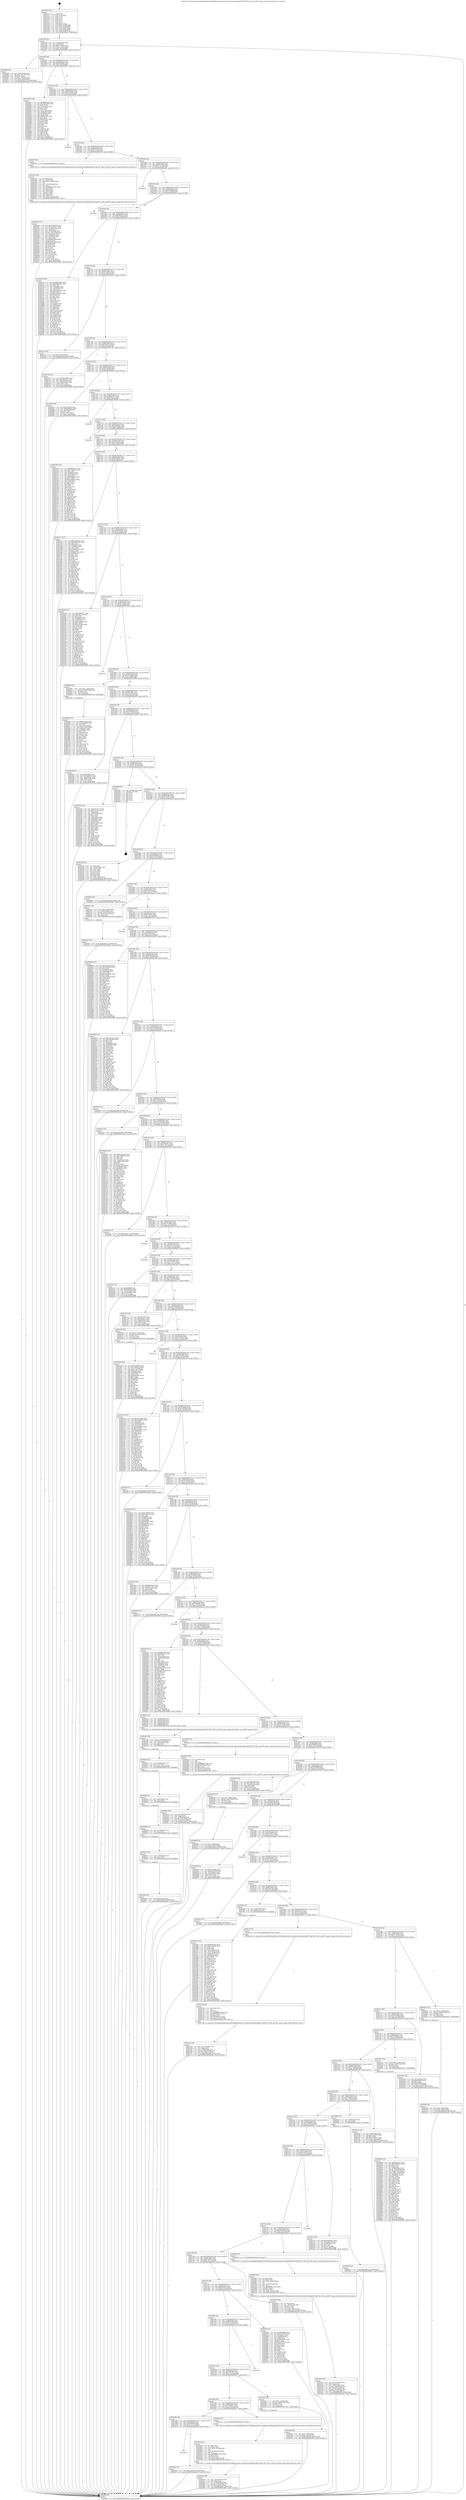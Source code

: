 digraph "0x401610" {
  label = "0x401610 (/mnt/c/Users/mathe/Desktop/tcc/POCII/binaries/extr_linuxdriversmediausbgo7007go7007-v4l2.c_go7007_queue_setup_Final-ollvm.out::main(0))"
  labelloc = "t"
  node[shape=record]

  Entry [label="",width=0.3,height=0.3,shape=circle,fillcolor=black,style=filled]
  "0x401642" [label="{
     0x401642 [32]\l
     | [instrs]\l
     &nbsp;&nbsp;0x401642 \<+6\>: mov -0xb4(%rbp),%eax\l
     &nbsp;&nbsp;0x401648 \<+2\>: mov %eax,%ecx\l
     &nbsp;&nbsp;0x40164a \<+6\>: sub $0x81197041,%ecx\l
     &nbsp;&nbsp;0x401650 \<+6\>: mov %eax,-0xb8(%rbp)\l
     &nbsp;&nbsp;0x401656 \<+6\>: mov %ecx,-0xbc(%rbp)\l
     &nbsp;&nbsp;0x40165c \<+6\>: je 0000000000402a89 \<main+0x1479\>\l
  }"]
  "0x402a89" [label="{
     0x402a89 [40]\l
     | [instrs]\l
     &nbsp;&nbsp;0x402a89 \<+6\>: mov -0x9c(%rbp),%eax\l
     &nbsp;&nbsp;0x402a8f \<+5\>: add $0x115412f0,%eax\l
     &nbsp;&nbsp;0x402a94 \<+3\>: add $0x1,%eax\l
     &nbsp;&nbsp;0x402a97 \<+5\>: sub $0x115412f0,%eax\l
     &nbsp;&nbsp;0x402a9c \<+6\>: mov %eax,-0x9c(%rbp)\l
     &nbsp;&nbsp;0x402aa2 \<+10\>: movl $0x97db17a4,-0xb4(%rbp)\l
     &nbsp;&nbsp;0x402aac \<+5\>: jmp 0000000000402ff2 \<main+0x19e2\>\l
  }"]
  "0x401662" [label="{
     0x401662 [28]\l
     | [instrs]\l
     &nbsp;&nbsp;0x401662 \<+5\>: jmp 0000000000401667 \<main+0x57\>\l
     &nbsp;&nbsp;0x401667 \<+6\>: mov -0xb8(%rbp),%eax\l
     &nbsp;&nbsp;0x40166d \<+5\>: sub $0x8285e9b1,%eax\l
     &nbsp;&nbsp;0x401672 \<+6\>: mov %eax,-0xc0(%rbp)\l
     &nbsp;&nbsp;0x401678 \<+6\>: je 0000000000402d57 \<main+0x1747\>\l
  }"]
  Exit [label="",width=0.3,height=0.3,shape=circle,fillcolor=black,style=filled,peripheries=2]
  "0x402d57" [label="{
     0x402d57 [110]\l
     | [instrs]\l
     &nbsp;&nbsp;0x402d57 \<+5\>: mov $0x8687b467,%eax\l
     &nbsp;&nbsp;0x402d5c \<+5\>: mov $0x100654e6,%ecx\l
     &nbsp;&nbsp;0x402d61 \<+2\>: xor %edx,%edx\l
     &nbsp;&nbsp;0x402d63 \<+6\>: mov -0xac(%rbp),%esi\l
     &nbsp;&nbsp;0x402d69 \<+3\>: sub $0x1,%edx\l
     &nbsp;&nbsp;0x402d6c \<+2\>: sub %edx,%esi\l
     &nbsp;&nbsp;0x402d6e \<+6\>: mov %esi,-0xac(%rbp)\l
     &nbsp;&nbsp;0x402d74 \<+7\>: mov 0x40605c,%edx\l
     &nbsp;&nbsp;0x402d7b \<+7\>: mov 0x406060,%esi\l
     &nbsp;&nbsp;0x402d82 \<+2\>: mov %edx,%edi\l
     &nbsp;&nbsp;0x402d84 \<+6\>: add $0xefcfca97,%edi\l
     &nbsp;&nbsp;0x402d8a \<+3\>: sub $0x1,%edi\l
     &nbsp;&nbsp;0x402d8d \<+6\>: sub $0xefcfca97,%edi\l
     &nbsp;&nbsp;0x402d93 \<+3\>: imul %edi,%edx\l
     &nbsp;&nbsp;0x402d96 \<+3\>: and $0x1,%edx\l
     &nbsp;&nbsp;0x402d99 \<+3\>: cmp $0x0,%edx\l
     &nbsp;&nbsp;0x402d9c \<+4\>: sete %r8b\l
     &nbsp;&nbsp;0x402da0 \<+3\>: cmp $0xa,%esi\l
     &nbsp;&nbsp;0x402da3 \<+4\>: setl %r9b\l
     &nbsp;&nbsp;0x402da7 \<+3\>: mov %r8b,%r10b\l
     &nbsp;&nbsp;0x402daa \<+3\>: and %r9b,%r10b\l
     &nbsp;&nbsp;0x402dad \<+3\>: xor %r9b,%r8b\l
     &nbsp;&nbsp;0x402db0 \<+3\>: or %r8b,%r10b\l
     &nbsp;&nbsp;0x402db3 \<+4\>: test $0x1,%r10b\l
     &nbsp;&nbsp;0x402db7 \<+3\>: cmovne %ecx,%eax\l
     &nbsp;&nbsp;0x402dba \<+6\>: mov %eax,-0xb4(%rbp)\l
     &nbsp;&nbsp;0x402dc0 \<+5\>: jmp 0000000000402ff2 \<main+0x19e2\>\l
  }"]
  "0x40167e" [label="{
     0x40167e [28]\l
     | [instrs]\l
     &nbsp;&nbsp;0x40167e \<+5\>: jmp 0000000000401683 \<main+0x73\>\l
     &nbsp;&nbsp;0x401683 \<+6\>: mov -0xb8(%rbp),%eax\l
     &nbsp;&nbsp;0x401689 \<+5\>: sub $0x8687b467,%eax\l
     &nbsp;&nbsp;0x40168e \<+6\>: mov %eax,-0xc4(%rbp)\l
     &nbsp;&nbsp;0x401694 \<+6\>: je 0000000000402fcd \<main+0x19bd\>\l
  }"]
  "0x402de3" [label="{
     0x402de3 [15]\l
     | [instrs]\l
     &nbsp;&nbsp;0x402de3 \<+10\>: movl $0x91a80133,-0xb4(%rbp)\l
     &nbsp;&nbsp;0x402ded \<+5\>: jmp 0000000000402ff2 \<main+0x19e2\>\l
  }"]
  "0x402fcd" [label="{
     0x402fcd\l
  }", style=dashed]
  "0x40169a" [label="{
     0x40169a [28]\l
     | [instrs]\l
     &nbsp;&nbsp;0x40169a \<+5\>: jmp 000000000040169f \<main+0x8f\>\l
     &nbsp;&nbsp;0x40169f \<+6\>: mov -0xb8(%rbp),%eax\l
     &nbsp;&nbsp;0x4016a5 \<+5\>: sub $0x88fc7c6f,%eax\l
     &nbsp;&nbsp;0x4016aa \<+6\>: mov %eax,-0xc8(%rbp)\l
     &nbsp;&nbsp;0x4016b0 \<+6\>: je 0000000000402379 \<main+0xd69\>\l
  }"]
  "0x402cb5" [label="{
     0x402cb5 [15]\l
     | [instrs]\l
     &nbsp;&nbsp;0x402cb5 \<+10\>: movl $0x8e8f023c,-0xb4(%rbp)\l
     &nbsp;&nbsp;0x402cbf \<+5\>: jmp 0000000000402ff2 \<main+0x19e2\>\l
  }"]
  "0x402379" [label="{
     0x402379 [5]\l
     | [instrs]\l
     &nbsp;&nbsp;0x402379 \<+5\>: call 0000000000401160 \<next_i\>\l
     | [calls]\l
     &nbsp;&nbsp;0x401160 \{1\} (/mnt/c/Users/mathe/Desktop/tcc/POCII/binaries/extr_linuxdriversmediausbgo7007go7007-v4l2.c_go7007_queue_setup_Final-ollvm.out::next_i)\l
  }"]
  "0x4016b6" [label="{
     0x4016b6 [28]\l
     | [instrs]\l
     &nbsp;&nbsp;0x4016b6 \<+5\>: jmp 00000000004016bb \<main+0xab\>\l
     &nbsp;&nbsp;0x4016bb \<+6\>: mov -0xb8(%rbp),%eax\l
     &nbsp;&nbsp;0x4016c1 \<+5\>: sub $0x8a313256,%eax\l
     &nbsp;&nbsp;0x4016c6 \<+6\>: mov %eax,-0xcc(%rbp)\l
     &nbsp;&nbsp;0x4016cc \<+6\>: je 0000000000402e01 \<main+0x17f1\>\l
  }"]
  "0x402b26" [label="{
     0x402b26 [25]\l
     | [instrs]\l
     &nbsp;&nbsp;0x402b26 \<+10\>: movl $0x0,-0xac(%rbp)\l
     &nbsp;&nbsp;0x402b30 \<+10\>: movl $0x25870a63,-0xb4(%rbp)\l
     &nbsp;&nbsp;0x402b3a \<+5\>: jmp 0000000000402ff2 \<main+0x19e2\>\l
  }"]
  "0x402e01" [label="{
     0x402e01\l
  }", style=dashed]
  "0x4016d2" [label="{
     0x4016d2 [28]\l
     | [instrs]\l
     &nbsp;&nbsp;0x4016d2 \<+5\>: jmp 00000000004016d7 \<main+0xc7\>\l
     &nbsp;&nbsp;0x4016d7 \<+6\>: mov -0xb8(%rbp),%eax\l
     &nbsp;&nbsp;0x4016dd \<+5\>: sub $0x8a84f248,%eax\l
     &nbsp;&nbsp;0x4016e2 \<+6\>: mov %eax,-0xd0(%rbp)\l
     &nbsp;&nbsp;0x4016e8 \<+6\>: je 0000000000402faf \<main+0x199f\>\l
  }"]
  "0x402b17" [label="{
     0x402b17 [15]\l
     | [instrs]\l
     &nbsp;&nbsp;0x402b17 \<+7\>: mov -0x88(%rbp),%rcx\l
     &nbsp;&nbsp;0x402b1e \<+3\>: mov %rcx,%rdi\l
     &nbsp;&nbsp;0x402b21 \<+5\>: call 0000000000401030 \<free@plt\>\l
     | [calls]\l
     &nbsp;&nbsp;0x401030 \{1\} (unknown)\l
  }"]
  "0x402faf" [label="{
     0x402faf\l
  }", style=dashed]
  "0x4016ee" [label="{
     0x4016ee [28]\l
     | [instrs]\l
     &nbsp;&nbsp;0x4016ee \<+5\>: jmp 00000000004016f3 \<main+0xe3\>\l
     &nbsp;&nbsp;0x4016f3 \<+6\>: mov -0xb8(%rbp),%eax\l
     &nbsp;&nbsp;0x4016f9 \<+5\>: sub $0x8e8f023c,%eax\l
     &nbsp;&nbsp;0x4016fe \<+6\>: mov %eax,-0xd4(%rbp)\l
     &nbsp;&nbsp;0x401704 \<+6\>: je 0000000000402cc4 \<main+0x16b4\>\l
  }"]
  "0x402b0b" [label="{
     0x402b0b [12]\l
     | [instrs]\l
     &nbsp;&nbsp;0x402b0b \<+4\>: mov -0x78(%rbp),%rcx\l
     &nbsp;&nbsp;0x402b0f \<+3\>: mov %rcx,%rdi\l
     &nbsp;&nbsp;0x402b12 \<+5\>: call 0000000000401030 \<free@plt\>\l
     | [calls]\l
     &nbsp;&nbsp;0x401030 \{1\} (unknown)\l
  }"]
  "0x402cc4" [label="{
     0x402cc4 [147]\l
     | [instrs]\l
     &nbsp;&nbsp;0x402cc4 \<+5\>: mov $0x8687b467,%eax\l
     &nbsp;&nbsp;0x402cc9 \<+5\>: mov $0x8285e9b1,%ecx\l
     &nbsp;&nbsp;0x402cce \<+2\>: mov $0x1,%dl\l
     &nbsp;&nbsp;0x402cd0 \<+7\>: mov 0x40605c,%esi\l
     &nbsp;&nbsp;0x402cd7 \<+7\>: mov 0x406060,%edi\l
     &nbsp;&nbsp;0x402cde \<+3\>: mov %esi,%r8d\l
     &nbsp;&nbsp;0x402ce1 \<+7\>: add $0xc02610e0,%r8d\l
     &nbsp;&nbsp;0x402ce8 \<+4\>: sub $0x1,%r8d\l
     &nbsp;&nbsp;0x402cec \<+7\>: sub $0xc02610e0,%r8d\l
     &nbsp;&nbsp;0x402cf3 \<+4\>: imul %r8d,%esi\l
     &nbsp;&nbsp;0x402cf7 \<+3\>: and $0x1,%esi\l
     &nbsp;&nbsp;0x402cfa \<+3\>: cmp $0x0,%esi\l
     &nbsp;&nbsp;0x402cfd \<+4\>: sete %r9b\l
     &nbsp;&nbsp;0x402d01 \<+3\>: cmp $0xa,%edi\l
     &nbsp;&nbsp;0x402d04 \<+4\>: setl %r10b\l
     &nbsp;&nbsp;0x402d08 \<+3\>: mov %r9b,%r11b\l
     &nbsp;&nbsp;0x402d0b \<+4\>: xor $0xff,%r11b\l
     &nbsp;&nbsp;0x402d0f \<+3\>: mov %r10b,%bl\l
     &nbsp;&nbsp;0x402d12 \<+3\>: xor $0xff,%bl\l
     &nbsp;&nbsp;0x402d15 \<+3\>: xor $0x1,%dl\l
     &nbsp;&nbsp;0x402d18 \<+3\>: mov %r11b,%r14b\l
     &nbsp;&nbsp;0x402d1b \<+4\>: and $0xff,%r14b\l
     &nbsp;&nbsp;0x402d1f \<+3\>: and %dl,%r9b\l
     &nbsp;&nbsp;0x402d22 \<+3\>: mov %bl,%r15b\l
     &nbsp;&nbsp;0x402d25 \<+4\>: and $0xff,%r15b\l
     &nbsp;&nbsp;0x402d29 \<+3\>: and %dl,%r10b\l
     &nbsp;&nbsp;0x402d2c \<+3\>: or %r9b,%r14b\l
     &nbsp;&nbsp;0x402d2f \<+3\>: or %r10b,%r15b\l
     &nbsp;&nbsp;0x402d32 \<+3\>: xor %r15b,%r14b\l
     &nbsp;&nbsp;0x402d35 \<+3\>: or %bl,%r11b\l
     &nbsp;&nbsp;0x402d38 \<+4\>: xor $0xff,%r11b\l
     &nbsp;&nbsp;0x402d3c \<+3\>: or $0x1,%dl\l
     &nbsp;&nbsp;0x402d3f \<+3\>: and %dl,%r11b\l
     &nbsp;&nbsp;0x402d42 \<+3\>: or %r11b,%r14b\l
     &nbsp;&nbsp;0x402d45 \<+4\>: test $0x1,%r14b\l
     &nbsp;&nbsp;0x402d49 \<+3\>: cmovne %ecx,%eax\l
     &nbsp;&nbsp;0x402d4c \<+6\>: mov %eax,-0xb4(%rbp)\l
     &nbsp;&nbsp;0x402d52 \<+5\>: jmp 0000000000402ff2 \<main+0x19e2\>\l
  }"]
  "0x40170a" [label="{
     0x40170a [28]\l
     | [instrs]\l
     &nbsp;&nbsp;0x40170a \<+5\>: jmp 000000000040170f \<main+0xff\>\l
     &nbsp;&nbsp;0x40170f \<+6\>: mov -0xb8(%rbp),%eax\l
     &nbsp;&nbsp;0x401715 \<+5\>: sub $0x91a80133,%eax\l
     &nbsp;&nbsp;0x40171a \<+6\>: mov %eax,-0xd8(%rbp)\l
     &nbsp;&nbsp;0x401720 \<+6\>: je 0000000000402e15 \<main+0x1805\>\l
  }"]
  "0x402aff" [label="{
     0x402aff [12]\l
     | [instrs]\l
     &nbsp;&nbsp;0x402aff \<+4\>: mov -0x68(%rbp),%rcx\l
     &nbsp;&nbsp;0x402b03 \<+3\>: mov %rcx,%rdi\l
     &nbsp;&nbsp;0x402b06 \<+5\>: call 0000000000401030 \<free@plt\>\l
     | [calls]\l
     &nbsp;&nbsp;0x401030 \{1\} (unknown)\l
  }"]
  "0x402e15" [label="{
     0x402e15 [22]\l
     | [instrs]\l
     &nbsp;&nbsp;0x402e15 \<+7\>: movl $0x0,-0x38(%rbp)\l
     &nbsp;&nbsp;0x402e1c \<+10\>: movl $0xd6140cc9,-0xb4(%rbp)\l
     &nbsp;&nbsp;0x402e26 \<+5\>: jmp 0000000000402ff2 \<main+0x19e2\>\l
  }"]
  "0x401726" [label="{
     0x401726 [28]\l
     | [instrs]\l
     &nbsp;&nbsp;0x401726 \<+5\>: jmp 000000000040172b \<main+0x11b\>\l
     &nbsp;&nbsp;0x40172b \<+6\>: mov -0xb8(%rbp),%eax\l
     &nbsp;&nbsp;0x401731 \<+5\>: sub $0x97db17a4,%eax\l
     &nbsp;&nbsp;0x401736 \<+6\>: mov %eax,-0xdc(%rbp)\l
     &nbsp;&nbsp;0x40173c \<+6\>: je 0000000000402735 \<main+0x1125\>\l
  }"]
  "0x402aed" [label="{
     0x402aed [18]\l
     | [instrs]\l
     &nbsp;&nbsp;0x402aed \<+4\>: mov -0x58(%rbp),%rcx\l
     &nbsp;&nbsp;0x402af1 \<+3\>: mov %rcx,%rdi\l
     &nbsp;&nbsp;0x402af4 \<+6\>: mov %eax,-0x1e8(%rbp)\l
     &nbsp;&nbsp;0x402afa \<+5\>: call 0000000000401030 \<free@plt\>\l
     | [calls]\l
     &nbsp;&nbsp;0x401030 \{1\} (unknown)\l
  }"]
  "0x402735" [label="{
     0x402735 [36]\l
     | [instrs]\l
     &nbsp;&nbsp;0x402735 \<+5\>: mov $0x389c56b4,%eax\l
     &nbsp;&nbsp;0x40273a \<+5\>: mov $0xaae54adc,%ecx\l
     &nbsp;&nbsp;0x40273f \<+6\>: mov -0x9c(%rbp),%edx\l
     &nbsp;&nbsp;0x402745 \<+6\>: cmp -0x90(%rbp),%edx\l
     &nbsp;&nbsp;0x40274b \<+3\>: cmovl %ecx,%eax\l
     &nbsp;&nbsp;0x40274e \<+6\>: mov %eax,-0xb4(%rbp)\l
     &nbsp;&nbsp;0x402754 \<+5\>: jmp 0000000000402ff2 \<main+0x19e2\>\l
  }"]
  "0x401742" [label="{
     0x401742 [28]\l
     | [instrs]\l
     &nbsp;&nbsp;0x401742 \<+5\>: jmp 0000000000401747 \<main+0x137\>\l
     &nbsp;&nbsp;0x401747 \<+6\>: mov -0xb8(%rbp),%eax\l
     &nbsp;&nbsp;0x40174d \<+5\>: sub $0x982cfa4a,%eax\l
     &nbsp;&nbsp;0x401752 \<+6\>: mov %eax,-0xe0(%rbp)\l
     &nbsp;&nbsp;0x401758 \<+6\>: je 00000000004029cc \<main+0x13bc\>\l
  }"]
  "0x402ad0" [label="{
     0x402ad0 [29]\l
     | [instrs]\l
     &nbsp;&nbsp;0x402ad0 \<+10\>: movabs $0x4040b6,%rdi\l
     &nbsp;&nbsp;0x402ada \<+6\>: mov %eax,-0xa8(%rbp)\l
     &nbsp;&nbsp;0x402ae0 \<+6\>: mov -0xa8(%rbp),%esi\l
     &nbsp;&nbsp;0x402ae6 \<+2\>: mov $0x0,%al\l
     &nbsp;&nbsp;0x402ae8 \<+5\>: call 0000000000401040 \<printf@plt\>\l
     | [calls]\l
     &nbsp;&nbsp;0x401040 \{1\} (unknown)\l
  }"]
  "0x4029cc" [label="{
     0x4029cc [30]\l
     | [instrs]\l
     &nbsp;&nbsp;0x4029cc \<+5\>: mov $0x112fc2e4,%eax\l
     &nbsp;&nbsp;0x4029d1 \<+5\>: mov $0x62869ce9,%ecx\l
     &nbsp;&nbsp;0x4029d6 \<+3\>: mov -0x2a(%rbp),%dl\l
     &nbsp;&nbsp;0x4029d9 \<+3\>: test $0x1,%dl\l
     &nbsp;&nbsp;0x4029dc \<+3\>: cmovne %ecx,%eax\l
     &nbsp;&nbsp;0x4029df \<+6\>: mov %eax,-0xb4(%rbp)\l
     &nbsp;&nbsp;0x4029e5 \<+5\>: jmp 0000000000402ff2 \<main+0x19e2\>\l
  }"]
  "0x40175e" [label="{
     0x40175e [28]\l
     | [instrs]\l
     &nbsp;&nbsp;0x40175e \<+5\>: jmp 0000000000401763 \<main+0x153\>\l
     &nbsp;&nbsp;0x401763 \<+6\>: mov -0xb8(%rbp),%eax\l
     &nbsp;&nbsp;0x401769 \<+5\>: sub $0x9dbae711,%eax\l
     &nbsp;&nbsp;0x40176e \<+6\>: mov %eax,-0xe4(%rbp)\l
     &nbsp;&nbsp;0x401774 \<+6\>: je 0000000000402f67 \<main+0x1957\>\l
  }"]
  "0x402a1b" [label="{
     0x402a1b [53]\l
     | [instrs]\l
     &nbsp;&nbsp;0x402a1b \<+6\>: mov -0x1e4(%rbp),%ecx\l
     &nbsp;&nbsp;0x402a21 \<+3\>: imul %eax,%ecx\l
     &nbsp;&nbsp;0x402a24 \<+7\>: mov -0x98(%rbp),%rdi\l
     &nbsp;&nbsp;0x402a2b \<+7\>: movslq -0x9c(%rbp),%r8\l
     &nbsp;&nbsp;0x402a32 \<+4\>: mov (%rdi,%r8,8),%rdi\l
     &nbsp;&nbsp;0x402a36 \<+7\>: movslq -0xa4(%rbp),%r8\l
     &nbsp;&nbsp;0x402a3d \<+4\>: mov %ecx,(%rdi,%r8,4)\l
     &nbsp;&nbsp;0x402a41 \<+10\>: movl $0xd859c967,-0xb4(%rbp)\l
     &nbsp;&nbsp;0x402a4b \<+5\>: jmp 0000000000402ff2 \<main+0x19e2\>\l
  }"]
  "0x402f67" [label="{
     0x402f67\l
  }", style=dashed]
  "0x40177a" [label="{
     0x40177a [28]\l
     | [instrs]\l
     &nbsp;&nbsp;0x40177a \<+5\>: jmp 000000000040177f \<main+0x16f\>\l
     &nbsp;&nbsp;0x40177f \<+6\>: mov -0xb8(%rbp),%eax\l
     &nbsp;&nbsp;0x401785 \<+5\>: sub $0xa449618c,%eax\l
     &nbsp;&nbsp;0x40178a \<+6\>: mov %eax,-0xe8(%rbp)\l
     &nbsp;&nbsp;0x401790 \<+6\>: je 0000000000402e5b \<main+0x184b\>\l
  }"]
  "0x4029ef" [label="{
     0x4029ef [44]\l
     | [instrs]\l
     &nbsp;&nbsp;0x4029ef \<+2\>: xor %ecx,%ecx\l
     &nbsp;&nbsp;0x4029f1 \<+5\>: mov $0x2,%edx\l
     &nbsp;&nbsp;0x4029f6 \<+6\>: mov %edx,-0x1e0(%rbp)\l
     &nbsp;&nbsp;0x4029fc \<+1\>: cltd\l
     &nbsp;&nbsp;0x4029fd \<+6\>: mov -0x1e0(%rbp),%esi\l
     &nbsp;&nbsp;0x402a03 \<+2\>: idiv %esi\l
     &nbsp;&nbsp;0x402a05 \<+6\>: imul $0xfffffffe,%edx,%edx\l
     &nbsp;&nbsp;0x402a0b \<+3\>: sub $0x1,%ecx\l
     &nbsp;&nbsp;0x402a0e \<+2\>: sub %ecx,%edx\l
     &nbsp;&nbsp;0x402a10 \<+6\>: mov %edx,-0x1e4(%rbp)\l
     &nbsp;&nbsp;0x402a16 \<+5\>: call 0000000000401160 \<next_i\>\l
     | [calls]\l
     &nbsp;&nbsp;0x401160 \{1\} (/mnt/c/Users/mathe/Desktop/tcc/POCII/binaries/extr_linuxdriversmediausbgo7007go7007-v4l2.c_go7007_queue_setup_Final-ollvm.out::next_i)\l
  }"]
  "0x402e5b" [label="{
     0x402e5b\l
  }", style=dashed]
  "0x401796" [label="{
     0x401796 [28]\l
     | [instrs]\l
     &nbsp;&nbsp;0x401796 \<+5\>: jmp 000000000040179b \<main+0x18b\>\l
     &nbsp;&nbsp;0x40179b \<+6\>: mov -0xb8(%rbp),%eax\l
     &nbsp;&nbsp;0x4017a1 \<+5\>: sub $0xaae54adc,%eax\l
     &nbsp;&nbsp;0x4017a6 \<+6\>: mov %eax,-0xec(%rbp)\l
     &nbsp;&nbsp;0x4017ac \<+6\>: je 0000000000402759 \<main+0x1149\>\l
  }"]
  "0x402809" [label="{
     0x402809 [172]\l
     | [instrs]\l
     &nbsp;&nbsp;0x402809 \<+5\>: mov $0x9dbae711,%ecx\l
     &nbsp;&nbsp;0x40280e \<+5\>: mov $0xe08e869b,%edx\l
     &nbsp;&nbsp;0x402813 \<+3\>: mov $0x1,%sil\l
     &nbsp;&nbsp;0x402816 \<+3\>: xor %r8d,%r8d\l
     &nbsp;&nbsp;0x402819 \<+7\>: mov -0x98(%rbp),%rdi\l
     &nbsp;&nbsp;0x402820 \<+7\>: movslq -0x9c(%rbp),%r9\l
     &nbsp;&nbsp;0x402827 \<+4\>: mov %rax,(%rdi,%r9,8)\l
     &nbsp;&nbsp;0x40282b \<+10\>: movl $0x0,-0xa4(%rbp)\l
     &nbsp;&nbsp;0x402835 \<+8\>: mov 0x40605c,%r10d\l
     &nbsp;&nbsp;0x40283d \<+8\>: mov 0x406060,%r11d\l
     &nbsp;&nbsp;0x402845 \<+4\>: sub $0x1,%r8d\l
     &nbsp;&nbsp;0x402849 \<+3\>: mov %r10d,%ebx\l
     &nbsp;&nbsp;0x40284c \<+3\>: add %r8d,%ebx\l
     &nbsp;&nbsp;0x40284f \<+4\>: imul %ebx,%r10d\l
     &nbsp;&nbsp;0x402853 \<+4\>: and $0x1,%r10d\l
     &nbsp;&nbsp;0x402857 \<+4\>: cmp $0x0,%r10d\l
     &nbsp;&nbsp;0x40285b \<+4\>: sete %r14b\l
     &nbsp;&nbsp;0x40285f \<+4\>: cmp $0xa,%r11d\l
     &nbsp;&nbsp;0x402863 \<+4\>: setl %r15b\l
     &nbsp;&nbsp;0x402867 \<+3\>: mov %r14b,%r12b\l
     &nbsp;&nbsp;0x40286a \<+4\>: xor $0xff,%r12b\l
     &nbsp;&nbsp;0x40286e \<+3\>: mov %r15b,%r13b\l
     &nbsp;&nbsp;0x402871 \<+4\>: xor $0xff,%r13b\l
     &nbsp;&nbsp;0x402875 \<+4\>: xor $0x0,%sil\l
     &nbsp;&nbsp;0x402879 \<+3\>: mov %r12b,%al\l
     &nbsp;&nbsp;0x40287c \<+2\>: and $0x0,%al\l
     &nbsp;&nbsp;0x40287e \<+3\>: and %sil,%r14b\l
     &nbsp;&nbsp;0x402881 \<+3\>: mov %r13b,%dil\l
     &nbsp;&nbsp;0x402884 \<+4\>: and $0x0,%dil\l
     &nbsp;&nbsp;0x402888 \<+3\>: and %sil,%r15b\l
     &nbsp;&nbsp;0x40288b \<+3\>: or %r14b,%al\l
     &nbsp;&nbsp;0x40288e \<+3\>: or %r15b,%dil\l
     &nbsp;&nbsp;0x402891 \<+3\>: xor %dil,%al\l
     &nbsp;&nbsp;0x402894 \<+3\>: or %r13b,%r12b\l
     &nbsp;&nbsp;0x402897 \<+4\>: xor $0xff,%r12b\l
     &nbsp;&nbsp;0x40289b \<+4\>: or $0x0,%sil\l
     &nbsp;&nbsp;0x40289f \<+3\>: and %sil,%r12b\l
     &nbsp;&nbsp;0x4028a2 \<+3\>: or %r12b,%al\l
     &nbsp;&nbsp;0x4028a5 \<+2\>: test $0x1,%al\l
     &nbsp;&nbsp;0x4028a7 \<+3\>: cmovne %edx,%ecx\l
     &nbsp;&nbsp;0x4028aa \<+6\>: mov %ecx,-0xb4(%rbp)\l
     &nbsp;&nbsp;0x4028b0 \<+5\>: jmp 0000000000402ff2 \<main+0x19e2\>\l
  }"]
  "0x402759" [label="{
     0x402759 [147]\l
     | [instrs]\l
     &nbsp;&nbsp;0x402759 \<+5\>: mov $0x9dbae711,%eax\l
     &nbsp;&nbsp;0x40275e \<+5\>: mov $0x57284dea,%ecx\l
     &nbsp;&nbsp;0x402763 \<+2\>: mov $0x1,%dl\l
     &nbsp;&nbsp;0x402765 \<+7\>: mov 0x40605c,%esi\l
     &nbsp;&nbsp;0x40276c \<+7\>: mov 0x406060,%edi\l
     &nbsp;&nbsp;0x402773 \<+3\>: mov %esi,%r8d\l
     &nbsp;&nbsp;0x402776 \<+7\>: sub $0x63989a2,%r8d\l
     &nbsp;&nbsp;0x40277d \<+4\>: sub $0x1,%r8d\l
     &nbsp;&nbsp;0x402781 \<+7\>: add $0x63989a2,%r8d\l
     &nbsp;&nbsp;0x402788 \<+4\>: imul %r8d,%esi\l
     &nbsp;&nbsp;0x40278c \<+3\>: and $0x1,%esi\l
     &nbsp;&nbsp;0x40278f \<+3\>: cmp $0x0,%esi\l
     &nbsp;&nbsp;0x402792 \<+4\>: sete %r9b\l
     &nbsp;&nbsp;0x402796 \<+3\>: cmp $0xa,%edi\l
     &nbsp;&nbsp;0x402799 \<+4\>: setl %r10b\l
     &nbsp;&nbsp;0x40279d \<+3\>: mov %r9b,%r11b\l
     &nbsp;&nbsp;0x4027a0 \<+4\>: xor $0xff,%r11b\l
     &nbsp;&nbsp;0x4027a4 \<+3\>: mov %r10b,%bl\l
     &nbsp;&nbsp;0x4027a7 \<+3\>: xor $0xff,%bl\l
     &nbsp;&nbsp;0x4027aa \<+3\>: xor $0x1,%dl\l
     &nbsp;&nbsp;0x4027ad \<+3\>: mov %r11b,%r14b\l
     &nbsp;&nbsp;0x4027b0 \<+4\>: and $0xff,%r14b\l
     &nbsp;&nbsp;0x4027b4 \<+3\>: and %dl,%r9b\l
     &nbsp;&nbsp;0x4027b7 \<+3\>: mov %bl,%r15b\l
     &nbsp;&nbsp;0x4027ba \<+4\>: and $0xff,%r15b\l
     &nbsp;&nbsp;0x4027be \<+3\>: and %dl,%r10b\l
     &nbsp;&nbsp;0x4027c1 \<+3\>: or %r9b,%r14b\l
     &nbsp;&nbsp;0x4027c4 \<+3\>: or %r10b,%r15b\l
     &nbsp;&nbsp;0x4027c7 \<+3\>: xor %r15b,%r14b\l
     &nbsp;&nbsp;0x4027ca \<+3\>: or %bl,%r11b\l
     &nbsp;&nbsp;0x4027cd \<+4\>: xor $0xff,%r11b\l
     &nbsp;&nbsp;0x4027d1 \<+3\>: or $0x1,%dl\l
     &nbsp;&nbsp;0x4027d4 \<+3\>: and %dl,%r11b\l
     &nbsp;&nbsp;0x4027d7 \<+3\>: or %r11b,%r14b\l
     &nbsp;&nbsp;0x4027da \<+4\>: test $0x1,%r14b\l
     &nbsp;&nbsp;0x4027de \<+3\>: cmovne %ecx,%eax\l
     &nbsp;&nbsp;0x4027e1 \<+6\>: mov %eax,-0xb4(%rbp)\l
     &nbsp;&nbsp;0x4027e7 \<+5\>: jmp 0000000000402ff2 \<main+0x19e2\>\l
  }"]
  "0x4017b2" [label="{
     0x4017b2 [28]\l
     | [instrs]\l
     &nbsp;&nbsp;0x4017b2 \<+5\>: jmp 00000000004017b7 \<main+0x1a7\>\l
     &nbsp;&nbsp;0x4017b7 \<+6\>: mov -0xb8(%rbp),%eax\l
     &nbsp;&nbsp;0x4017bd \<+5\>: sub $0xb0493427,%eax\l
     &nbsp;&nbsp;0x4017c2 \<+6\>: mov %eax,-0xf0(%rbp)\l
     &nbsp;&nbsp;0x4017c8 \<+6\>: je 0000000000401ec1 \<main+0x8b1\>\l
  }"]
  "0x4026bb" [label="{
     0x4026bb [107]\l
     | [instrs]\l
     &nbsp;&nbsp;0x4026bb \<+5\>: mov $0xf27e8c2e,%ecx\l
     &nbsp;&nbsp;0x4026c0 \<+5\>: mov $0x340bf54f,%edx\l
     &nbsp;&nbsp;0x4026c5 \<+2\>: xor %esi,%esi\l
     &nbsp;&nbsp;0x4026c7 \<+7\>: mov %rax,-0x98(%rbp)\l
     &nbsp;&nbsp;0x4026ce \<+10\>: movl $0x0,-0x9c(%rbp)\l
     &nbsp;&nbsp;0x4026d8 \<+8\>: mov 0x40605c,%r8d\l
     &nbsp;&nbsp;0x4026e0 \<+8\>: mov 0x406060,%r9d\l
     &nbsp;&nbsp;0x4026e8 \<+3\>: sub $0x1,%esi\l
     &nbsp;&nbsp;0x4026eb \<+3\>: mov %r8d,%r10d\l
     &nbsp;&nbsp;0x4026ee \<+3\>: add %esi,%r10d\l
     &nbsp;&nbsp;0x4026f1 \<+4\>: imul %r10d,%r8d\l
     &nbsp;&nbsp;0x4026f5 \<+4\>: and $0x1,%r8d\l
     &nbsp;&nbsp;0x4026f9 \<+4\>: cmp $0x0,%r8d\l
     &nbsp;&nbsp;0x4026fd \<+4\>: sete %r11b\l
     &nbsp;&nbsp;0x402701 \<+4\>: cmp $0xa,%r9d\l
     &nbsp;&nbsp;0x402705 \<+3\>: setl %bl\l
     &nbsp;&nbsp;0x402708 \<+3\>: mov %r11b,%r14b\l
     &nbsp;&nbsp;0x40270b \<+3\>: and %bl,%r14b\l
     &nbsp;&nbsp;0x40270e \<+3\>: xor %bl,%r11b\l
     &nbsp;&nbsp;0x402711 \<+3\>: or %r11b,%r14b\l
     &nbsp;&nbsp;0x402714 \<+4\>: test $0x1,%r14b\l
     &nbsp;&nbsp;0x402718 \<+3\>: cmovne %edx,%ecx\l
     &nbsp;&nbsp;0x40271b \<+6\>: mov %ecx,-0xb4(%rbp)\l
     &nbsp;&nbsp;0x402721 \<+5\>: jmp 0000000000402ff2 \<main+0x19e2\>\l
  }"]
  "0x401ec1" [label="{
     0x401ec1 [147]\l
     | [instrs]\l
     &nbsp;&nbsp;0x401ec1 \<+5\>: mov $0xa449618c,%eax\l
     &nbsp;&nbsp;0x401ec6 \<+5\>: mov $0x54427b6a,%ecx\l
     &nbsp;&nbsp;0x401ecb \<+2\>: mov $0x1,%dl\l
     &nbsp;&nbsp;0x401ecd \<+7\>: mov 0x40605c,%esi\l
     &nbsp;&nbsp;0x401ed4 \<+7\>: mov 0x406060,%edi\l
     &nbsp;&nbsp;0x401edb \<+3\>: mov %esi,%r8d\l
     &nbsp;&nbsp;0x401ede \<+7\>: add $0xf3b272ee,%r8d\l
     &nbsp;&nbsp;0x401ee5 \<+4\>: sub $0x1,%r8d\l
     &nbsp;&nbsp;0x401ee9 \<+7\>: sub $0xf3b272ee,%r8d\l
     &nbsp;&nbsp;0x401ef0 \<+4\>: imul %r8d,%esi\l
     &nbsp;&nbsp;0x401ef4 \<+3\>: and $0x1,%esi\l
     &nbsp;&nbsp;0x401ef7 \<+3\>: cmp $0x0,%esi\l
     &nbsp;&nbsp;0x401efa \<+4\>: sete %r9b\l
     &nbsp;&nbsp;0x401efe \<+3\>: cmp $0xa,%edi\l
     &nbsp;&nbsp;0x401f01 \<+4\>: setl %r10b\l
     &nbsp;&nbsp;0x401f05 \<+3\>: mov %r9b,%r11b\l
     &nbsp;&nbsp;0x401f08 \<+4\>: xor $0xff,%r11b\l
     &nbsp;&nbsp;0x401f0c \<+3\>: mov %r10b,%bl\l
     &nbsp;&nbsp;0x401f0f \<+3\>: xor $0xff,%bl\l
     &nbsp;&nbsp;0x401f12 \<+3\>: xor $0x0,%dl\l
     &nbsp;&nbsp;0x401f15 \<+3\>: mov %r11b,%r14b\l
     &nbsp;&nbsp;0x401f18 \<+4\>: and $0x0,%r14b\l
     &nbsp;&nbsp;0x401f1c \<+3\>: and %dl,%r9b\l
     &nbsp;&nbsp;0x401f1f \<+3\>: mov %bl,%r15b\l
     &nbsp;&nbsp;0x401f22 \<+4\>: and $0x0,%r15b\l
     &nbsp;&nbsp;0x401f26 \<+3\>: and %dl,%r10b\l
     &nbsp;&nbsp;0x401f29 \<+3\>: or %r9b,%r14b\l
     &nbsp;&nbsp;0x401f2c \<+3\>: or %r10b,%r15b\l
     &nbsp;&nbsp;0x401f2f \<+3\>: xor %r15b,%r14b\l
     &nbsp;&nbsp;0x401f32 \<+3\>: or %bl,%r11b\l
     &nbsp;&nbsp;0x401f35 \<+4\>: xor $0xff,%r11b\l
     &nbsp;&nbsp;0x401f39 \<+3\>: or $0x0,%dl\l
     &nbsp;&nbsp;0x401f3c \<+3\>: and %dl,%r11b\l
     &nbsp;&nbsp;0x401f3f \<+3\>: or %r11b,%r14b\l
     &nbsp;&nbsp;0x401f42 \<+4\>: test $0x1,%r14b\l
     &nbsp;&nbsp;0x401f46 \<+3\>: cmovne %ecx,%eax\l
     &nbsp;&nbsp;0x401f49 \<+6\>: mov %eax,-0xb4(%rbp)\l
     &nbsp;&nbsp;0x401f4f \<+5\>: jmp 0000000000402ff2 \<main+0x19e2\>\l
  }"]
  "0x4017ce" [label="{
     0x4017ce [28]\l
     | [instrs]\l
     &nbsp;&nbsp;0x4017ce \<+5\>: jmp 00000000004017d3 \<main+0x1c3\>\l
     &nbsp;&nbsp;0x4017d3 \<+6\>: mov -0xb8(%rbp),%eax\l
     &nbsp;&nbsp;0x4017d9 \<+5\>: sub $0xb092639c,%eax\l
     &nbsp;&nbsp;0x4017de \<+6\>: mov %eax,-0xf4(%rbp)\l
     &nbsp;&nbsp;0x4017e4 \<+6\>: je 00000000004022e6 \<main+0xcd6\>\l
  }"]
  "0x4024db" [label="{
     0x4024db [42]\l
     | [instrs]\l
     &nbsp;&nbsp;0x4024db \<+6\>: mov -0x1dc(%rbp),%ecx\l
     &nbsp;&nbsp;0x4024e1 \<+3\>: imul %eax,%ecx\l
     &nbsp;&nbsp;0x4024e4 \<+7\>: mov -0x88(%rbp),%rdi\l
     &nbsp;&nbsp;0x4024eb \<+7\>: movslq -0x8c(%rbp),%r8\l
     &nbsp;&nbsp;0x4024f2 \<+4\>: mov %ecx,(%rdi,%r8,4)\l
     &nbsp;&nbsp;0x4024f6 \<+10\>: movl $0x9064b45,-0xb4(%rbp)\l
     &nbsp;&nbsp;0x402500 \<+5\>: jmp 0000000000402ff2 \<main+0x19e2\>\l
  }"]
  "0x4022e6" [label="{
     0x4022e6 [147]\l
     | [instrs]\l
     &nbsp;&nbsp;0x4022e6 \<+5\>: mov $0x37890707,%eax\l
     &nbsp;&nbsp;0x4022eb \<+5\>: mov $0x88fc7c6f,%ecx\l
     &nbsp;&nbsp;0x4022f0 \<+2\>: mov $0x1,%dl\l
     &nbsp;&nbsp;0x4022f2 \<+7\>: mov 0x40605c,%esi\l
     &nbsp;&nbsp;0x4022f9 \<+7\>: mov 0x406060,%edi\l
     &nbsp;&nbsp;0x402300 \<+3\>: mov %esi,%r8d\l
     &nbsp;&nbsp;0x402303 \<+7\>: sub $0xfc3e4fa9,%r8d\l
     &nbsp;&nbsp;0x40230a \<+4\>: sub $0x1,%r8d\l
     &nbsp;&nbsp;0x40230e \<+7\>: add $0xfc3e4fa9,%r8d\l
     &nbsp;&nbsp;0x402315 \<+4\>: imul %r8d,%esi\l
     &nbsp;&nbsp;0x402319 \<+3\>: and $0x1,%esi\l
     &nbsp;&nbsp;0x40231c \<+3\>: cmp $0x0,%esi\l
     &nbsp;&nbsp;0x40231f \<+4\>: sete %r9b\l
     &nbsp;&nbsp;0x402323 \<+3\>: cmp $0xa,%edi\l
     &nbsp;&nbsp;0x402326 \<+4\>: setl %r10b\l
     &nbsp;&nbsp;0x40232a \<+3\>: mov %r9b,%r11b\l
     &nbsp;&nbsp;0x40232d \<+4\>: xor $0xff,%r11b\l
     &nbsp;&nbsp;0x402331 \<+3\>: mov %r10b,%bl\l
     &nbsp;&nbsp;0x402334 \<+3\>: xor $0xff,%bl\l
     &nbsp;&nbsp;0x402337 \<+3\>: xor $0x0,%dl\l
     &nbsp;&nbsp;0x40233a \<+3\>: mov %r11b,%r14b\l
     &nbsp;&nbsp;0x40233d \<+4\>: and $0x0,%r14b\l
     &nbsp;&nbsp;0x402341 \<+3\>: and %dl,%r9b\l
     &nbsp;&nbsp;0x402344 \<+3\>: mov %bl,%r15b\l
     &nbsp;&nbsp;0x402347 \<+4\>: and $0x0,%r15b\l
     &nbsp;&nbsp;0x40234b \<+3\>: and %dl,%r10b\l
     &nbsp;&nbsp;0x40234e \<+3\>: or %r9b,%r14b\l
     &nbsp;&nbsp;0x402351 \<+3\>: or %r10b,%r15b\l
     &nbsp;&nbsp;0x402354 \<+3\>: xor %r15b,%r14b\l
     &nbsp;&nbsp;0x402357 \<+3\>: or %bl,%r11b\l
     &nbsp;&nbsp;0x40235a \<+4\>: xor $0xff,%r11b\l
     &nbsp;&nbsp;0x40235e \<+3\>: or $0x0,%dl\l
     &nbsp;&nbsp;0x402361 \<+3\>: and %dl,%r11b\l
     &nbsp;&nbsp;0x402364 \<+3\>: or %r11b,%r14b\l
     &nbsp;&nbsp;0x402367 \<+4\>: test $0x1,%r14b\l
     &nbsp;&nbsp;0x40236b \<+3\>: cmovne %ecx,%eax\l
     &nbsp;&nbsp;0x40236e \<+6\>: mov %eax,-0xb4(%rbp)\l
     &nbsp;&nbsp;0x402374 \<+5\>: jmp 0000000000402ff2 \<main+0x19e2\>\l
  }"]
  "0x4017ea" [label="{
     0x4017ea [28]\l
     | [instrs]\l
     &nbsp;&nbsp;0x4017ea \<+5\>: jmp 00000000004017ef \<main+0x1df\>\l
     &nbsp;&nbsp;0x4017ef \<+6\>: mov -0xb8(%rbp),%eax\l
     &nbsp;&nbsp;0x4017f5 \<+5\>: sub $0xb8727d07,%eax\l
     &nbsp;&nbsp;0x4017fa \<+6\>: mov %eax,-0xf8(%rbp)\l
     &nbsp;&nbsp;0x401800 \<+6\>: je 0000000000401dc2 \<main+0x7b2\>\l
  }"]
  "0x4024af" [label="{
     0x4024af [44]\l
     | [instrs]\l
     &nbsp;&nbsp;0x4024af \<+2\>: xor %ecx,%ecx\l
     &nbsp;&nbsp;0x4024b1 \<+5\>: mov $0x2,%edx\l
     &nbsp;&nbsp;0x4024b6 \<+6\>: mov %edx,-0x1d8(%rbp)\l
     &nbsp;&nbsp;0x4024bc \<+1\>: cltd\l
     &nbsp;&nbsp;0x4024bd \<+6\>: mov -0x1d8(%rbp),%esi\l
     &nbsp;&nbsp;0x4024c3 \<+2\>: idiv %esi\l
     &nbsp;&nbsp;0x4024c5 \<+6\>: imul $0xfffffffe,%edx,%edx\l
     &nbsp;&nbsp;0x4024cb \<+3\>: sub $0x1,%ecx\l
     &nbsp;&nbsp;0x4024ce \<+2\>: sub %ecx,%edx\l
     &nbsp;&nbsp;0x4024d0 \<+6\>: mov %edx,-0x1dc(%rbp)\l
     &nbsp;&nbsp;0x4024d6 \<+5\>: call 0000000000401160 \<next_i\>\l
     | [calls]\l
     &nbsp;&nbsp;0x401160 \{1\} (/mnt/c/Users/mathe/Desktop/tcc/POCII/binaries/extr_linuxdriversmediausbgo7007go7007-v4l2.c_go7007_queue_setup_Final-ollvm.out::next_i)\l
  }"]
  "0x401dc2" [label="{
     0x401dc2\l
  }", style=dashed]
  "0x401806" [label="{
     0x401806 [28]\l
     | [instrs]\l
     &nbsp;&nbsp;0x401806 \<+5\>: jmp 000000000040180b \<main+0x1fb\>\l
     &nbsp;&nbsp;0x40180b \<+6\>: mov -0xb8(%rbp),%eax\l
     &nbsp;&nbsp;0x401811 \<+5\>: sub $0xc126ae09,%eax\l
     &nbsp;&nbsp;0x401816 \<+6\>: mov %eax,-0xfc(%rbp)\l
     &nbsp;&nbsp;0x40181c \<+6\>: je 000000000040269e \<main+0x108e\>\l
  }"]
  "0x402469" [label="{
     0x402469 [32]\l
     | [instrs]\l
     &nbsp;&nbsp;0x402469 \<+7\>: mov %rax,-0x88(%rbp)\l
     &nbsp;&nbsp;0x402470 \<+10\>: movl $0x0,-0x8c(%rbp)\l
     &nbsp;&nbsp;0x40247a \<+10\>: movl $0xc53a227a,-0xb4(%rbp)\l
     &nbsp;&nbsp;0x402484 \<+5\>: jmp 0000000000402ff2 \<main+0x19e2\>\l
  }"]
  "0x40269e" [label="{
     0x40269e [29]\l
     | [instrs]\l
     &nbsp;&nbsp;0x40269e \<+10\>: movl $0x1,-0x90(%rbp)\l
     &nbsp;&nbsp;0x4026a8 \<+7\>: movslq -0x90(%rbp),%rax\l
     &nbsp;&nbsp;0x4026af \<+4\>: shl $0x3,%rax\l
     &nbsp;&nbsp;0x4026b3 \<+3\>: mov %rax,%rdi\l
     &nbsp;&nbsp;0x4026b6 \<+5\>: call 0000000000401050 \<malloc@plt\>\l
     | [calls]\l
     &nbsp;&nbsp;0x401050 \{1\} (unknown)\l
  }"]
  "0x401822" [label="{
     0x401822 [28]\l
     | [instrs]\l
     &nbsp;&nbsp;0x401822 \<+5\>: jmp 0000000000401827 \<main+0x217\>\l
     &nbsp;&nbsp;0x401827 \<+6\>: mov -0xb8(%rbp),%eax\l
     &nbsp;&nbsp;0x40182d \<+5\>: sub $0xc53a227a,%eax\l
     &nbsp;&nbsp;0x401832 \<+6\>: mov %eax,-0x100(%rbp)\l
     &nbsp;&nbsp;0x401838 \<+6\>: je 0000000000402489 \<main+0xe79\>\l
  }"]
  "0x4023b2" [label="{
     0x4023b2 [111]\l
     | [instrs]\l
     &nbsp;&nbsp;0x4023b2 \<+5\>: mov $0x37890707,%ecx\l
     &nbsp;&nbsp;0x4023b7 \<+5\>: mov $0x4c87fa57,%edx\l
     &nbsp;&nbsp;0x4023bc \<+6\>: mov -0x1d4(%rbp),%esi\l
     &nbsp;&nbsp;0x4023c2 \<+3\>: imul %eax,%esi\l
     &nbsp;&nbsp;0x4023c5 \<+4\>: mov -0x78(%rbp),%r8\l
     &nbsp;&nbsp;0x4023c9 \<+4\>: movslq -0x7c(%rbp),%r9\l
     &nbsp;&nbsp;0x4023cd \<+4\>: mov %esi,(%r8,%r9,4)\l
     &nbsp;&nbsp;0x4023d1 \<+7\>: mov 0x40605c,%eax\l
     &nbsp;&nbsp;0x4023d8 \<+7\>: mov 0x406060,%esi\l
     &nbsp;&nbsp;0x4023df \<+2\>: mov %eax,%edi\l
     &nbsp;&nbsp;0x4023e1 \<+6\>: sub $0xbb5ae995,%edi\l
     &nbsp;&nbsp;0x4023e7 \<+3\>: sub $0x1,%edi\l
     &nbsp;&nbsp;0x4023ea \<+6\>: add $0xbb5ae995,%edi\l
     &nbsp;&nbsp;0x4023f0 \<+3\>: imul %edi,%eax\l
     &nbsp;&nbsp;0x4023f3 \<+3\>: and $0x1,%eax\l
     &nbsp;&nbsp;0x4023f6 \<+3\>: cmp $0x0,%eax\l
     &nbsp;&nbsp;0x4023f9 \<+4\>: sete %r10b\l
     &nbsp;&nbsp;0x4023fd \<+3\>: cmp $0xa,%esi\l
     &nbsp;&nbsp;0x402400 \<+4\>: setl %r11b\l
     &nbsp;&nbsp;0x402404 \<+3\>: mov %r10b,%bl\l
     &nbsp;&nbsp;0x402407 \<+3\>: and %r11b,%bl\l
     &nbsp;&nbsp;0x40240a \<+3\>: xor %r11b,%r10b\l
     &nbsp;&nbsp;0x40240d \<+3\>: or %r10b,%bl\l
     &nbsp;&nbsp;0x402410 \<+3\>: test $0x1,%bl\l
     &nbsp;&nbsp;0x402413 \<+3\>: cmovne %edx,%ecx\l
     &nbsp;&nbsp;0x402416 \<+6\>: mov %ecx,-0xb4(%rbp)\l
     &nbsp;&nbsp;0x40241c \<+5\>: jmp 0000000000402ff2 \<main+0x19e2\>\l
  }"]
  "0x402489" [label="{
     0x402489 [33]\l
     | [instrs]\l
     &nbsp;&nbsp;0x402489 \<+5\>: mov $0x6a7f2b,%eax\l
     &nbsp;&nbsp;0x40248e \<+5\>: mov $0x7583f817,%ecx\l
     &nbsp;&nbsp;0x402493 \<+6\>: mov -0x8c(%rbp),%edx\l
     &nbsp;&nbsp;0x402499 \<+3\>: cmp -0x80(%rbp),%edx\l
     &nbsp;&nbsp;0x40249c \<+3\>: cmovl %ecx,%eax\l
     &nbsp;&nbsp;0x40249f \<+6\>: mov %eax,-0xb4(%rbp)\l
     &nbsp;&nbsp;0x4024a5 \<+5\>: jmp 0000000000402ff2 \<main+0x19e2\>\l
  }"]
  "0x40183e" [label="{
     0x40183e [28]\l
     | [instrs]\l
     &nbsp;&nbsp;0x40183e \<+5\>: jmp 0000000000401843 \<main+0x233\>\l
     &nbsp;&nbsp;0x401843 \<+6\>: mov -0xb8(%rbp),%eax\l
     &nbsp;&nbsp;0x401849 \<+5\>: sub $0xcc9892df,%eax\l
     &nbsp;&nbsp;0x40184e \<+6\>: mov %eax,-0x104(%rbp)\l
     &nbsp;&nbsp;0x401854 \<+6\>: je 000000000040258e \<main+0xf7e\>\l
  }"]
  "0x40237e" [label="{
     0x40237e [52]\l
     | [instrs]\l
     &nbsp;&nbsp;0x40237e \<+2\>: xor %ecx,%ecx\l
     &nbsp;&nbsp;0x402380 \<+5\>: mov $0x2,%edx\l
     &nbsp;&nbsp;0x402385 \<+6\>: mov %edx,-0x1d0(%rbp)\l
     &nbsp;&nbsp;0x40238b \<+1\>: cltd\l
     &nbsp;&nbsp;0x40238c \<+6\>: mov -0x1d0(%rbp),%esi\l
     &nbsp;&nbsp;0x402392 \<+2\>: idiv %esi\l
     &nbsp;&nbsp;0x402394 \<+6\>: imul $0xfffffffe,%edx,%edx\l
     &nbsp;&nbsp;0x40239a \<+2\>: mov %ecx,%edi\l
     &nbsp;&nbsp;0x40239c \<+2\>: sub %edx,%edi\l
     &nbsp;&nbsp;0x40239e \<+2\>: mov %ecx,%edx\l
     &nbsp;&nbsp;0x4023a0 \<+3\>: sub $0x1,%edx\l
     &nbsp;&nbsp;0x4023a3 \<+2\>: add %edx,%edi\l
     &nbsp;&nbsp;0x4023a5 \<+2\>: sub %edi,%ecx\l
     &nbsp;&nbsp;0x4023a7 \<+6\>: mov %ecx,-0x1d4(%rbp)\l
     &nbsp;&nbsp;0x4023ad \<+5\>: call 0000000000401160 \<next_i\>\l
     | [calls]\l
     &nbsp;&nbsp;0x401160 \{1\} (/mnt/c/Users/mathe/Desktop/tcc/POCII/binaries/extr_linuxdriversmediausbgo7007go7007-v4l2.c_go7007_queue_setup_Final-ollvm.out::next_i)\l
  }"]
  "0x40258e" [label="{
     0x40258e [110]\l
     | [instrs]\l
     &nbsp;&nbsp;0x40258e \<+5\>: mov $0x1b7c1a13,%eax\l
     &nbsp;&nbsp;0x402593 \<+5\>: mov $0x16702cca,%ecx\l
     &nbsp;&nbsp;0x402598 \<+2\>: xor %edx,%edx\l
     &nbsp;&nbsp;0x40259a \<+6\>: mov -0x8c(%rbp),%esi\l
     &nbsp;&nbsp;0x4025a0 \<+3\>: sub $0x1,%edx\l
     &nbsp;&nbsp;0x4025a3 \<+2\>: sub %edx,%esi\l
     &nbsp;&nbsp;0x4025a5 \<+6\>: mov %esi,-0x8c(%rbp)\l
     &nbsp;&nbsp;0x4025ab \<+7\>: mov 0x40605c,%edx\l
     &nbsp;&nbsp;0x4025b2 \<+7\>: mov 0x406060,%esi\l
     &nbsp;&nbsp;0x4025b9 \<+2\>: mov %edx,%edi\l
     &nbsp;&nbsp;0x4025bb \<+6\>: add $0xa5c72ad,%edi\l
     &nbsp;&nbsp;0x4025c1 \<+3\>: sub $0x1,%edi\l
     &nbsp;&nbsp;0x4025c4 \<+6\>: sub $0xa5c72ad,%edi\l
     &nbsp;&nbsp;0x4025ca \<+3\>: imul %edi,%edx\l
     &nbsp;&nbsp;0x4025cd \<+3\>: and $0x1,%edx\l
     &nbsp;&nbsp;0x4025d0 \<+3\>: cmp $0x0,%edx\l
     &nbsp;&nbsp;0x4025d3 \<+4\>: sete %r8b\l
     &nbsp;&nbsp;0x4025d7 \<+3\>: cmp $0xa,%esi\l
     &nbsp;&nbsp;0x4025da \<+4\>: setl %r9b\l
     &nbsp;&nbsp;0x4025de \<+3\>: mov %r8b,%r10b\l
     &nbsp;&nbsp;0x4025e1 \<+3\>: and %r9b,%r10b\l
     &nbsp;&nbsp;0x4025e4 \<+3\>: xor %r9b,%r8b\l
     &nbsp;&nbsp;0x4025e7 \<+3\>: or %r8b,%r10b\l
     &nbsp;&nbsp;0x4025ea \<+4\>: test $0x1,%r10b\l
     &nbsp;&nbsp;0x4025ee \<+3\>: cmovne %ecx,%eax\l
     &nbsp;&nbsp;0x4025f1 \<+6\>: mov %eax,-0xb4(%rbp)\l
     &nbsp;&nbsp;0x4025f7 \<+5\>: jmp 0000000000402ff2 \<main+0x19e2\>\l
  }"]
  "0x40185a" [label="{
     0x40185a [28]\l
     | [instrs]\l
     &nbsp;&nbsp;0x40185a \<+5\>: jmp 000000000040185f \<main+0x24f\>\l
     &nbsp;&nbsp;0x40185f \<+6\>: mov -0xb8(%rbp),%eax\l
     &nbsp;&nbsp;0x401865 \<+5\>: sub $0xd6140cc9,%eax\l
     &nbsp;&nbsp;0x40186a \<+6\>: mov %eax,-0x108(%rbp)\l
     &nbsp;&nbsp;0x401870 \<+6\>: je 0000000000402e2b \<main+0x181b\>\l
  }"]
  "0x401d7e" [label="{
     0x401d7e\l
  }", style=dashed]
  "0x402e2b" [label="{
     0x402e2b [21]\l
     | [instrs]\l
     &nbsp;&nbsp;0x402e2b \<+3\>: mov -0x38(%rbp),%eax\l
     &nbsp;&nbsp;0x402e2e \<+7\>: add $0x1c8,%rsp\l
     &nbsp;&nbsp;0x402e35 \<+1\>: pop %rbx\l
     &nbsp;&nbsp;0x402e36 \<+2\>: pop %r12\l
     &nbsp;&nbsp;0x402e38 \<+2\>: pop %r13\l
     &nbsp;&nbsp;0x402e3a \<+2\>: pop %r14\l
     &nbsp;&nbsp;0x402e3c \<+2\>: pop %r15\l
     &nbsp;&nbsp;0x402e3e \<+1\>: pop %rbp\l
     &nbsp;&nbsp;0x402e3f \<+1\>: ret\l
  }"]
  "0x401876" [label="{
     0x401876 [28]\l
     | [instrs]\l
     &nbsp;&nbsp;0x401876 \<+5\>: jmp 000000000040187b \<main+0x26b\>\l
     &nbsp;&nbsp;0x40187b \<+6\>: mov -0xb8(%rbp),%eax\l
     &nbsp;&nbsp;0x401881 \<+5\>: sub $0xd859c967,%eax\l
     &nbsp;&nbsp;0x401886 \<+6\>: mov %eax,-0x10c(%rbp)\l
     &nbsp;&nbsp;0x40188c \<+6\>: je 0000000000402a50 \<main+0x1440\>\l
  }"]
  "0x4022b9" [label="{
     0x4022b9 [15]\l
     | [instrs]\l
     &nbsp;&nbsp;0x4022b9 \<+10\>: movl $0x1c43c7f7,-0xb4(%rbp)\l
     &nbsp;&nbsp;0x4022c3 \<+5\>: jmp 0000000000402ff2 \<main+0x19e2\>\l
  }"]
  "0x402a50" [label="{
     0x402a50 [42]\l
     | [instrs]\l
     &nbsp;&nbsp;0x402a50 \<+2\>: xor %eax,%eax\l
     &nbsp;&nbsp;0x402a52 \<+6\>: mov -0xa4(%rbp),%ecx\l
     &nbsp;&nbsp;0x402a58 \<+2\>: mov %eax,%edx\l
     &nbsp;&nbsp;0x402a5a \<+2\>: sub %ecx,%edx\l
     &nbsp;&nbsp;0x402a5c \<+2\>: mov %eax,%ecx\l
     &nbsp;&nbsp;0x402a5e \<+3\>: sub $0x1,%ecx\l
     &nbsp;&nbsp;0x402a61 \<+2\>: add %ecx,%edx\l
     &nbsp;&nbsp;0x402a63 \<+2\>: sub %edx,%eax\l
     &nbsp;&nbsp;0x402a65 \<+6\>: mov %eax,-0xa4(%rbp)\l
     &nbsp;&nbsp;0x402a6b \<+10\>: movl $0x6668a4ce,-0xb4(%rbp)\l
     &nbsp;&nbsp;0x402a75 \<+5\>: jmp 0000000000402ff2 \<main+0x19e2\>\l
  }"]
  "0x401892" [label="{
     0x401892 [28]\l
     | [instrs]\l
     &nbsp;&nbsp;0x401892 \<+5\>: jmp 0000000000401897 \<main+0x287\>\l
     &nbsp;&nbsp;0x401897 \<+6\>: mov -0xb8(%rbp),%eax\l
     &nbsp;&nbsp;0x40189d \<+5\>: sub $0xe08e869b,%eax\l
     &nbsp;&nbsp;0x4018a2 \<+6\>: mov %eax,-0x110(%rbp)\l
     &nbsp;&nbsp;0x4018a8 \<+6\>: je 00000000004028b5 \<main+0x12a5\>\l
  }"]
  "0x401d62" [label="{
     0x401d62 [28]\l
     | [instrs]\l
     &nbsp;&nbsp;0x401d62 \<+5\>: jmp 0000000000401d67 \<main+0x757\>\l
     &nbsp;&nbsp;0x401d67 \<+6\>: mov -0xb8(%rbp),%eax\l
     &nbsp;&nbsp;0x401d6d \<+5\>: sub $0x7906407f,%eax\l
     &nbsp;&nbsp;0x401d72 \<+6\>: mov %eax,-0x1c0(%rbp)\l
     &nbsp;&nbsp;0x401d78 \<+6\>: je 00000000004022b9 \<main+0xca9\>\l
  }"]
  "0x4028b5" [label="{
     0x4028b5 [15]\l
     | [instrs]\l
     &nbsp;&nbsp;0x4028b5 \<+10\>: movl $0x6668a4ce,-0xb4(%rbp)\l
     &nbsp;&nbsp;0x4028bf \<+5\>: jmp 0000000000402ff2 \<main+0x19e2\>\l
  }"]
  "0x4018ae" [label="{
     0x4018ae [28]\l
     | [instrs]\l
     &nbsp;&nbsp;0x4018ae \<+5\>: jmp 00000000004018b3 \<main+0x2a3\>\l
     &nbsp;&nbsp;0x4018b3 \<+6\>: mov -0xb8(%rbp),%eax\l
     &nbsp;&nbsp;0x4018b9 \<+5\>: sub $0xecf2b10c,%eax\l
     &nbsp;&nbsp;0x4018be \<+6\>: mov %eax,-0x114(%rbp)\l
     &nbsp;&nbsp;0x4018c4 \<+6\>: je 0000000000402c91 \<main+0x1681\>\l
  }"]
  "0x4024aa" [label="{
     0x4024aa [5]\l
     | [instrs]\l
     &nbsp;&nbsp;0x4024aa \<+5\>: call 0000000000401160 \<next_i\>\l
     | [calls]\l
     &nbsp;&nbsp;0x401160 \{1\} (/mnt/c/Users/mathe/Desktop/tcc/POCII/binaries/extr_linuxdriversmediausbgo7007go7007-v4l2.c_go7007_queue_setup_Final-ollvm.out::next_i)\l
  }"]
  "0x402c91" [label="{
     0x402c91 [36]\l
     | [instrs]\l
     &nbsp;&nbsp;0x402c91 \<+10\>: movl $0x1,-0xb0(%rbp)\l
     &nbsp;&nbsp;0x402c9b \<+7\>: mov -0x98(%rbp),%rax\l
     &nbsp;&nbsp;0x402ca2 \<+7\>: movslq -0xac(%rbp),%rcx\l
     &nbsp;&nbsp;0x402ca9 \<+4\>: mov (%rax,%rcx,8),%rax\l
     &nbsp;&nbsp;0x402cad \<+3\>: mov %rax,%rdi\l
     &nbsp;&nbsp;0x402cb0 \<+5\>: call 0000000000401030 \<free@plt\>\l
     | [calls]\l
     &nbsp;&nbsp;0x401030 \{1\} (unknown)\l
  }"]
  "0x4018ca" [label="{
     0x4018ca [28]\l
     | [instrs]\l
     &nbsp;&nbsp;0x4018ca \<+5\>: jmp 00000000004018cf \<main+0x2bf\>\l
     &nbsp;&nbsp;0x4018cf \<+6\>: mov -0xb8(%rbp),%eax\l
     &nbsp;&nbsp;0x4018d5 \<+5\>: sub $0xf27e8c2e,%eax\l
     &nbsp;&nbsp;0x4018da \<+6\>: mov %eax,-0x118(%rbp)\l
     &nbsp;&nbsp;0x4018e0 \<+6\>: je 0000000000402f2a \<main+0x191a\>\l
  }"]
  "0x40224d" [label="{
     0x40224d [108]\l
     | [instrs]\l
     &nbsp;&nbsp;0x40224d \<+5\>: mov $0x1b12990c,%ecx\l
     &nbsp;&nbsp;0x402252 \<+5\>: mov $0x7906407f,%edx\l
     &nbsp;&nbsp;0x402257 \<+4\>: mov %rax,-0x78(%rbp)\l
     &nbsp;&nbsp;0x40225b \<+7\>: movl $0x0,-0x7c(%rbp)\l
     &nbsp;&nbsp;0x402262 \<+7\>: mov 0x40605c,%esi\l
     &nbsp;&nbsp;0x402269 \<+8\>: mov 0x406060,%r8d\l
     &nbsp;&nbsp;0x402271 \<+3\>: mov %esi,%r9d\l
     &nbsp;&nbsp;0x402274 \<+7\>: add $0x23b408b1,%r9d\l
     &nbsp;&nbsp;0x40227b \<+4\>: sub $0x1,%r9d\l
     &nbsp;&nbsp;0x40227f \<+7\>: sub $0x23b408b1,%r9d\l
     &nbsp;&nbsp;0x402286 \<+4\>: imul %r9d,%esi\l
     &nbsp;&nbsp;0x40228a \<+3\>: and $0x1,%esi\l
     &nbsp;&nbsp;0x40228d \<+3\>: cmp $0x0,%esi\l
     &nbsp;&nbsp;0x402290 \<+4\>: sete %r10b\l
     &nbsp;&nbsp;0x402294 \<+4\>: cmp $0xa,%r8d\l
     &nbsp;&nbsp;0x402298 \<+4\>: setl %r11b\l
     &nbsp;&nbsp;0x40229c \<+3\>: mov %r10b,%bl\l
     &nbsp;&nbsp;0x40229f \<+3\>: and %r11b,%bl\l
     &nbsp;&nbsp;0x4022a2 \<+3\>: xor %r11b,%r10b\l
     &nbsp;&nbsp;0x4022a5 \<+3\>: or %r10b,%bl\l
     &nbsp;&nbsp;0x4022a8 \<+3\>: test $0x1,%bl\l
     &nbsp;&nbsp;0x4022ab \<+3\>: cmovne %edx,%ecx\l
     &nbsp;&nbsp;0x4022ae \<+6\>: mov %ecx,-0xb4(%rbp)\l
     &nbsp;&nbsp;0x4022b4 \<+5\>: jmp 0000000000402ff2 \<main+0x19e2\>\l
  }"]
  "0x402f2a" [label="{
     0x402f2a\l
  }", style=dashed]
  "0x4018e6" [label="{
     0x4018e6 [28]\l
     | [instrs]\l
     &nbsp;&nbsp;0x4018e6 \<+5\>: jmp 00000000004018eb \<main+0x2db\>\l
     &nbsp;&nbsp;0x4018eb \<+6\>: mov -0xb8(%rbp),%eax\l
     &nbsp;&nbsp;0x4018f1 \<+5\>: sub $0x6a7f2b,%eax\l
     &nbsp;&nbsp;0x4018f6 \<+6\>: mov %eax,-0x11c(%rbp)\l
     &nbsp;&nbsp;0x4018fc \<+6\>: je 000000000040260b \<main+0xffb\>\l
  }"]
  "0x40215e" [label="{
     0x40215e [35]\l
     | [instrs]\l
     &nbsp;&nbsp;0x40215e \<+6\>: mov -0x1cc(%rbp),%ecx\l
     &nbsp;&nbsp;0x402164 \<+3\>: imul %eax,%ecx\l
     &nbsp;&nbsp;0x402167 \<+4\>: mov -0x68(%rbp),%rsi\l
     &nbsp;&nbsp;0x40216b \<+4\>: movslq -0x6c(%rbp),%rdi\l
     &nbsp;&nbsp;0x40216f \<+3\>: mov %ecx,(%rsi,%rdi,4)\l
     &nbsp;&nbsp;0x402172 \<+10\>: movl $0x57b1abb5,-0xb4(%rbp)\l
     &nbsp;&nbsp;0x40217c \<+5\>: jmp 0000000000402ff2 \<main+0x19e2\>\l
  }"]
  "0x40260b" [label="{
     0x40260b [147]\l
     | [instrs]\l
     &nbsp;&nbsp;0x40260b \<+5\>: mov $0xf27e8c2e,%eax\l
     &nbsp;&nbsp;0x402610 \<+5\>: mov $0xc126ae09,%ecx\l
     &nbsp;&nbsp;0x402615 \<+2\>: mov $0x1,%dl\l
     &nbsp;&nbsp;0x402617 \<+7\>: mov 0x40605c,%esi\l
     &nbsp;&nbsp;0x40261e \<+7\>: mov 0x406060,%edi\l
     &nbsp;&nbsp;0x402625 \<+3\>: mov %esi,%r8d\l
     &nbsp;&nbsp;0x402628 \<+7\>: add $0xcb32893d,%r8d\l
     &nbsp;&nbsp;0x40262f \<+4\>: sub $0x1,%r8d\l
     &nbsp;&nbsp;0x402633 \<+7\>: sub $0xcb32893d,%r8d\l
     &nbsp;&nbsp;0x40263a \<+4\>: imul %r8d,%esi\l
     &nbsp;&nbsp;0x40263e \<+3\>: and $0x1,%esi\l
     &nbsp;&nbsp;0x402641 \<+3\>: cmp $0x0,%esi\l
     &nbsp;&nbsp;0x402644 \<+4\>: sete %r9b\l
     &nbsp;&nbsp;0x402648 \<+3\>: cmp $0xa,%edi\l
     &nbsp;&nbsp;0x40264b \<+4\>: setl %r10b\l
     &nbsp;&nbsp;0x40264f \<+3\>: mov %r9b,%r11b\l
     &nbsp;&nbsp;0x402652 \<+4\>: xor $0xff,%r11b\l
     &nbsp;&nbsp;0x402656 \<+3\>: mov %r10b,%bl\l
     &nbsp;&nbsp;0x402659 \<+3\>: xor $0xff,%bl\l
     &nbsp;&nbsp;0x40265c \<+3\>: xor $0x1,%dl\l
     &nbsp;&nbsp;0x40265f \<+3\>: mov %r11b,%r14b\l
     &nbsp;&nbsp;0x402662 \<+4\>: and $0xff,%r14b\l
     &nbsp;&nbsp;0x402666 \<+3\>: and %dl,%r9b\l
     &nbsp;&nbsp;0x402669 \<+3\>: mov %bl,%r15b\l
     &nbsp;&nbsp;0x40266c \<+4\>: and $0xff,%r15b\l
     &nbsp;&nbsp;0x402670 \<+3\>: and %dl,%r10b\l
     &nbsp;&nbsp;0x402673 \<+3\>: or %r9b,%r14b\l
     &nbsp;&nbsp;0x402676 \<+3\>: or %r10b,%r15b\l
     &nbsp;&nbsp;0x402679 \<+3\>: xor %r15b,%r14b\l
     &nbsp;&nbsp;0x40267c \<+3\>: or %bl,%r11b\l
     &nbsp;&nbsp;0x40267f \<+4\>: xor $0xff,%r11b\l
     &nbsp;&nbsp;0x402683 \<+3\>: or $0x1,%dl\l
     &nbsp;&nbsp;0x402686 \<+3\>: and %dl,%r11b\l
     &nbsp;&nbsp;0x402689 \<+3\>: or %r11b,%r14b\l
     &nbsp;&nbsp;0x40268c \<+4\>: test $0x1,%r14b\l
     &nbsp;&nbsp;0x402690 \<+3\>: cmovne %ecx,%eax\l
     &nbsp;&nbsp;0x402693 \<+6\>: mov %eax,-0xb4(%rbp)\l
     &nbsp;&nbsp;0x402699 \<+5\>: jmp 0000000000402ff2 \<main+0x19e2\>\l
  }"]
  "0x401902" [label="{
     0x401902 [28]\l
     | [instrs]\l
     &nbsp;&nbsp;0x401902 \<+5\>: jmp 0000000000401907 \<main+0x2f7\>\l
     &nbsp;&nbsp;0x401907 \<+6\>: mov -0xb8(%rbp),%eax\l
     &nbsp;&nbsp;0x40190d \<+5\>: sub $0x9064b45,%eax\l
     &nbsp;&nbsp;0x401912 \<+6\>: mov %eax,-0x120(%rbp)\l
     &nbsp;&nbsp;0x401918 \<+6\>: je 0000000000402505 \<main+0xef5\>\l
  }"]
  "0x402136" [label="{
     0x402136 [40]\l
     | [instrs]\l
     &nbsp;&nbsp;0x402136 \<+5\>: mov $0x2,%ecx\l
     &nbsp;&nbsp;0x40213b \<+1\>: cltd\l
     &nbsp;&nbsp;0x40213c \<+2\>: idiv %ecx\l
     &nbsp;&nbsp;0x40213e \<+6\>: imul $0xfffffffe,%edx,%ecx\l
     &nbsp;&nbsp;0x402144 \<+6\>: sub $0x5620a72,%ecx\l
     &nbsp;&nbsp;0x40214a \<+3\>: add $0x1,%ecx\l
     &nbsp;&nbsp;0x40214d \<+6\>: add $0x5620a72,%ecx\l
     &nbsp;&nbsp;0x402153 \<+6\>: mov %ecx,-0x1cc(%rbp)\l
     &nbsp;&nbsp;0x402159 \<+5\>: call 0000000000401160 \<next_i\>\l
     | [calls]\l
     &nbsp;&nbsp;0x401160 \{1\} (/mnt/c/Users/mathe/Desktop/tcc/POCII/binaries/extr_linuxdriversmediausbgo7007go7007-v4l2.c_go7007_queue_setup_Final-ollvm.out::next_i)\l
  }"]
  "0x402505" [label="{
     0x402505 [137]\l
     | [instrs]\l
     &nbsp;&nbsp;0x402505 \<+5\>: mov $0x1b7c1a13,%eax\l
     &nbsp;&nbsp;0x40250a \<+5\>: mov $0xcc9892df,%ecx\l
     &nbsp;&nbsp;0x40250f \<+2\>: mov $0x1,%dl\l
     &nbsp;&nbsp;0x402511 \<+2\>: xor %esi,%esi\l
     &nbsp;&nbsp;0x402513 \<+7\>: mov 0x40605c,%edi\l
     &nbsp;&nbsp;0x40251a \<+8\>: mov 0x406060,%r8d\l
     &nbsp;&nbsp;0x402522 \<+3\>: sub $0x1,%esi\l
     &nbsp;&nbsp;0x402525 \<+3\>: mov %edi,%r9d\l
     &nbsp;&nbsp;0x402528 \<+3\>: add %esi,%r9d\l
     &nbsp;&nbsp;0x40252b \<+4\>: imul %r9d,%edi\l
     &nbsp;&nbsp;0x40252f \<+3\>: and $0x1,%edi\l
     &nbsp;&nbsp;0x402532 \<+3\>: cmp $0x0,%edi\l
     &nbsp;&nbsp;0x402535 \<+4\>: sete %r10b\l
     &nbsp;&nbsp;0x402539 \<+4\>: cmp $0xa,%r8d\l
     &nbsp;&nbsp;0x40253d \<+4\>: setl %r11b\l
     &nbsp;&nbsp;0x402541 \<+3\>: mov %r10b,%bl\l
     &nbsp;&nbsp;0x402544 \<+3\>: xor $0xff,%bl\l
     &nbsp;&nbsp;0x402547 \<+3\>: mov %r11b,%r14b\l
     &nbsp;&nbsp;0x40254a \<+4\>: xor $0xff,%r14b\l
     &nbsp;&nbsp;0x40254e \<+3\>: xor $0x1,%dl\l
     &nbsp;&nbsp;0x402551 \<+3\>: mov %bl,%r15b\l
     &nbsp;&nbsp;0x402554 \<+4\>: and $0xff,%r15b\l
     &nbsp;&nbsp;0x402558 \<+3\>: and %dl,%r10b\l
     &nbsp;&nbsp;0x40255b \<+3\>: mov %r14b,%r12b\l
     &nbsp;&nbsp;0x40255e \<+4\>: and $0xff,%r12b\l
     &nbsp;&nbsp;0x402562 \<+3\>: and %dl,%r11b\l
     &nbsp;&nbsp;0x402565 \<+3\>: or %r10b,%r15b\l
     &nbsp;&nbsp;0x402568 \<+3\>: or %r11b,%r12b\l
     &nbsp;&nbsp;0x40256b \<+3\>: xor %r12b,%r15b\l
     &nbsp;&nbsp;0x40256e \<+3\>: or %r14b,%bl\l
     &nbsp;&nbsp;0x402571 \<+3\>: xor $0xff,%bl\l
     &nbsp;&nbsp;0x402574 \<+3\>: or $0x1,%dl\l
     &nbsp;&nbsp;0x402577 \<+2\>: and %dl,%bl\l
     &nbsp;&nbsp;0x402579 \<+3\>: or %bl,%r15b\l
     &nbsp;&nbsp;0x40257c \<+4\>: test $0x1,%r15b\l
     &nbsp;&nbsp;0x402580 \<+3\>: cmovne %ecx,%eax\l
     &nbsp;&nbsp;0x402583 \<+6\>: mov %eax,-0xb4(%rbp)\l
     &nbsp;&nbsp;0x402589 \<+5\>: jmp 0000000000402ff2 \<main+0x19e2\>\l
  }"]
  "0x40191e" [label="{
     0x40191e [28]\l
     | [instrs]\l
     &nbsp;&nbsp;0x40191e \<+5\>: jmp 0000000000401923 \<main+0x313\>\l
     &nbsp;&nbsp;0x401923 \<+6\>: mov -0xb8(%rbp),%eax\l
     &nbsp;&nbsp;0x401929 \<+5\>: sub $0x100654e6,%eax\l
     &nbsp;&nbsp;0x40192e \<+6\>: mov %eax,-0x124(%rbp)\l
     &nbsp;&nbsp;0x401934 \<+6\>: je 0000000000402dc5 \<main+0x17b5\>\l
  }"]
  "0x4020f9" [label="{
     0x4020f9 [26]\l
     | [instrs]\l
     &nbsp;&nbsp;0x4020f9 \<+4\>: mov %rax,-0x68(%rbp)\l
     &nbsp;&nbsp;0x4020fd \<+7\>: movl $0x0,-0x6c(%rbp)\l
     &nbsp;&nbsp;0x402104 \<+10\>: movl $0x1fdb0c60,-0xb4(%rbp)\l
     &nbsp;&nbsp;0x40210e \<+5\>: jmp 0000000000402ff2 \<main+0x19e2\>\l
  }"]
  "0x402dc5" [label="{
     0x402dc5 [15]\l
     | [instrs]\l
     &nbsp;&nbsp;0x402dc5 \<+10\>: movl $0x25870a63,-0xb4(%rbp)\l
     &nbsp;&nbsp;0x402dcf \<+5\>: jmp 0000000000402ff2 \<main+0x19e2\>\l
  }"]
  "0x40193a" [label="{
     0x40193a [28]\l
     | [instrs]\l
     &nbsp;&nbsp;0x40193a \<+5\>: jmp 000000000040193f \<main+0x32f\>\l
     &nbsp;&nbsp;0x40193f \<+6\>: mov -0xb8(%rbp),%eax\l
     &nbsp;&nbsp;0x401945 \<+5\>: sub $0x112fc2e4,%eax\l
     &nbsp;&nbsp;0x40194a \<+6\>: mov %eax,-0x128(%rbp)\l
     &nbsp;&nbsp;0x401950 \<+6\>: je 0000000000402a7a \<main+0x146a\>\l
  }"]
  "0x4020a3" [label="{
     0x4020a3 [35]\l
     | [instrs]\l
     &nbsp;&nbsp;0x4020a3 \<+6\>: mov -0x1c8(%rbp),%ecx\l
     &nbsp;&nbsp;0x4020a9 \<+3\>: imul %eax,%ecx\l
     &nbsp;&nbsp;0x4020ac \<+4\>: mov -0x58(%rbp),%rsi\l
     &nbsp;&nbsp;0x4020b0 \<+4\>: movslq -0x5c(%rbp),%rdi\l
     &nbsp;&nbsp;0x4020b4 \<+3\>: mov %ecx,(%rsi,%rdi,4)\l
     &nbsp;&nbsp;0x4020b7 \<+10\>: movl $0x65c1b5a6,-0xb4(%rbp)\l
     &nbsp;&nbsp;0x4020c1 \<+5\>: jmp 0000000000402ff2 \<main+0x19e2\>\l
  }"]
  "0x402a7a" [label="{
     0x402a7a [15]\l
     | [instrs]\l
     &nbsp;&nbsp;0x402a7a \<+10\>: movl $0x81197041,-0xb4(%rbp)\l
     &nbsp;&nbsp;0x402a84 \<+5\>: jmp 0000000000402ff2 \<main+0x19e2\>\l
  }"]
  "0x401956" [label="{
     0x401956 [28]\l
     | [instrs]\l
     &nbsp;&nbsp;0x401956 \<+5\>: jmp 000000000040195b \<main+0x34b\>\l
     &nbsp;&nbsp;0x40195b \<+6\>: mov -0xb8(%rbp),%eax\l
     &nbsp;&nbsp;0x401961 \<+5\>: sub $0x14451b3c,%eax\l
     &nbsp;&nbsp;0x401966 \<+6\>: mov %eax,-0x12c(%rbp)\l
     &nbsp;&nbsp;0x40196c \<+6\>: je 0000000000402bd2 \<main+0x15c2\>\l
  }"]
  "0x40207b" [label="{
     0x40207b [40]\l
     | [instrs]\l
     &nbsp;&nbsp;0x40207b \<+5\>: mov $0x2,%ecx\l
     &nbsp;&nbsp;0x402080 \<+1\>: cltd\l
     &nbsp;&nbsp;0x402081 \<+2\>: idiv %ecx\l
     &nbsp;&nbsp;0x402083 \<+6\>: imul $0xfffffffe,%edx,%ecx\l
     &nbsp;&nbsp;0x402089 \<+6\>: sub $0xec2c5161,%ecx\l
     &nbsp;&nbsp;0x40208f \<+3\>: add $0x1,%ecx\l
     &nbsp;&nbsp;0x402092 \<+6\>: add $0xec2c5161,%ecx\l
     &nbsp;&nbsp;0x402098 \<+6\>: mov %ecx,-0x1c8(%rbp)\l
     &nbsp;&nbsp;0x40209e \<+5\>: call 0000000000401160 \<next_i\>\l
     | [calls]\l
     &nbsp;&nbsp;0x401160 \{1\} (/mnt/c/Users/mathe/Desktop/tcc/POCII/binaries/extr_linuxdriversmediausbgo7007go7007-v4l2.c_go7007_queue_setup_Final-ollvm.out::next_i)\l
  }"]
  "0x402bd2" [label="{
     0x402bd2 [161]\l
     | [instrs]\l
     &nbsp;&nbsp;0x402bd2 \<+5\>: mov $0x5cca05a0,%eax\l
     &nbsp;&nbsp;0x402bd7 \<+5\>: mov $0x59d00d24,%ecx\l
     &nbsp;&nbsp;0x402bdc \<+2\>: mov $0x1,%dl\l
     &nbsp;&nbsp;0x402bde \<+2\>: xor %esi,%esi\l
     &nbsp;&nbsp;0x402be0 \<+6\>: mov -0xac(%rbp),%edi\l
     &nbsp;&nbsp;0x402be6 \<+6\>: cmp -0x90(%rbp),%edi\l
     &nbsp;&nbsp;0x402bec \<+4\>: setl %r8b\l
     &nbsp;&nbsp;0x402bf0 \<+4\>: and $0x1,%r8b\l
     &nbsp;&nbsp;0x402bf4 \<+4\>: mov %r8b,-0x29(%rbp)\l
     &nbsp;&nbsp;0x402bf8 \<+7\>: mov 0x40605c,%edi\l
     &nbsp;&nbsp;0x402bff \<+8\>: mov 0x406060,%r9d\l
     &nbsp;&nbsp;0x402c07 \<+3\>: sub $0x1,%esi\l
     &nbsp;&nbsp;0x402c0a \<+3\>: mov %edi,%r10d\l
     &nbsp;&nbsp;0x402c0d \<+3\>: add %esi,%r10d\l
     &nbsp;&nbsp;0x402c10 \<+4\>: imul %r10d,%edi\l
     &nbsp;&nbsp;0x402c14 \<+3\>: and $0x1,%edi\l
     &nbsp;&nbsp;0x402c17 \<+3\>: cmp $0x0,%edi\l
     &nbsp;&nbsp;0x402c1a \<+4\>: sete %r8b\l
     &nbsp;&nbsp;0x402c1e \<+4\>: cmp $0xa,%r9d\l
     &nbsp;&nbsp;0x402c22 \<+4\>: setl %r11b\l
     &nbsp;&nbsp;0x402c26 \<+3\>: mov %r8b,%bl\l
     &nbsp;&nbsp;0x402c29 \<+3\>: xor $0xff,%bl\l
     &nbsp;&nbsp;0x402c2c \<+3\>: mov %r11b,%r14b\l
     &nbsp;&nbsp;0x402c2f \<+4\>: xor $0xff,%r14b\l
     &nbsp;&nbsp;0x402c33 \<+3\>: xor $0x1,%dl\l
     &nbsp;&nbsp;0x402c36 \<+3\>: mov %bl,%r15b\l
     &nbsp;&nbsp;0x402c39 \<+4\>: and $0xff,%r15b\l
     &nbsp;&nbsp;0x402c3d \<+3\>: and %dl,%r8b\l
     &nbsp;&nbsp;0x402c40 \<+3\>: mov %r14b,%r12b\l
     &nbsp;&nbsp;0x402c43 \<+4\>: and $0xff,%r12b\l
     &nbsp;&nbsp;0x402c47 \<+3\>: and %dl,%r11b\l
     &nbsp;&nbsp;0x402c4a \<+3\>: or %r8b,%r15b\l
     &nbsp;&nbsp;0x402c4d \<+3\>: or %r11b,%r12b\l
     &nbsp;&nbsp;0x402c50 \<+3\>: xor %r12b,%r15b\l
     &nbsp;&nbsp;0x402c53 \<+3\>: or %r14b,%bl\l
     &nbsp;&nbsp;0x402c56 \<+3\>: xor $0xff,%bl\l
     &nbsp;&nbsp;0x402c59 \<+3\>: or $0x1,%dl\l
     &nbsp;&nbsp;0x402c5c \<+2\>: and %dl,%bl\l
     &nbsp;&nbsp;0x402c5e \<+3\>: or %bl,%r15b\l
     &nbsp;&nbsp;0x402c61 \<+4\>: test $0x1,%r15b\l
     &nbsp;&nbsp;0x402c65 \<+3\>: cmovne %ecx,%eax\l
     &nbsp;&nbsp;0x402c68 \<+6\>: mov %eax,-0xb4(%rbp)\l
     &nbsp;&nbsp;0x402c6e \<+5\>: jmp 0000000000402ff2 \<main+0x19e2\>\l
  }"]
  "0x401972" [label="{
     0x401972 [28]\l
     | [instrs]\l
     &nbsp;&nbsp;0x401972 \<+5\>: jmp 0000000000401977 \<main+0x367\>\l
     &nbsp;&nbsp;0x401977 \<+6\>: mov -0xb8(%rbp),%eax\l
     &nbsp;&nbsp;0x40197d \<+5\>: sub $0x16702cca,%eax\l
     &nbsp;&nbsp;0x401982 \<+6\>: mov %eax,-0x130(%rbp)\l
     &nbsp;&nbsp;0x401988 \<+6\>: je 00000000004025fc \<main+0xfec\>\l
  }"]
  "0x40203e" [label="{
     0x40203e [26]\l
     | [instrs]\l
     &nbsp;&nbsp;0x40203e \<+4\>: mov %rax,-0x58(%rbp)\l
     &nbsp;&nbsp;0x402042 \<+7\>: movl $0x0,-0x5c(%rbp)\l
     &nbsp;&nbsp;0x402049 \<+10\>: movl $0x4af9cce9,-0xb4(%rbp)\l
     &nbsp;&nbsp;0x402053 \<+5\>: jmp 0000000000402ff2 \<main+0x19e2\>\l
  }"]
  "0x4025fc" [label="{
     0x4025fc [15]\l
     | [instrs]\l
     &nbsp;&nbsp;0x4025fc \<+10\>: movl $0xc53a227a,-0xb4(%rbp)\l
     &nbsp;&nbsp;0x402606 \<+5\>: jmp 0000000000402ff2 \<main+0x19e2\>\l
  }"]
  "0x40198e" [label="{
     0x40198e [28]\l
     | [instrs]\l
     &nbsp;&nbsp;0x40198e \<+5\>: jmp 0000000000401993 \<main+0x383\>\l
     &nbsp;&nbsp;0x401993 \<+6\>: mov -0xb8(%rbp),%eax\l
     &nbsp;&nbsp;0x401999 \<+5\>: sub $0x1b12990c,%eax\l
     &nbsp;&nbsp;0x40199e \<+6\>: mov %eax,-0x134(%rbp)\l
     &nbsp;&nbsp;0x4019a4 \<+6\>: je 0000000000402e7a \<main+0x186a\>\l
  }"]
  "0x401d46" [label="{
     0x401d46 [28]\l
     | [instrs]\l
     &nbsp;&nbsp;0x401d46 \<+5\>: jmp 0000000000401d4b \<main+0x73b\>\l
     &nbsp;&nbsp;0x401d4b \<+6\>: mov -0xb8(%rbp),%eax\l
     &nbsp;&nbsp;0x401d51 \<+5\>: sub $0x7583f817,%eax\l
     &nbsp;&nbsp;0x401d56 \<+6\>: mov %eax,-0x1bc(%rbp)\l
     &nbsp;&nbsp;0x401d5c \<+6\>: je 00000000004024aa \<main+0xe9a\>\l
  }"]
  "0x402e7a" [label="{
     0x402e7a\l
  }", style=dashed]
  "0x4019aa" [label="{
     0x4019aa [28]\l
     | [instrs]\l
     &nbsp;&nbsp;0x4019aa \<+5\>: jmp 00000000004019af \<main+0x39f\>\l
     &nbsp;&nbsp;0x4019af \<+6\>: mov -0xb8(%rbp),%eax\l
     &nbsp;&nbsp;0x4019b5 \<+5\>: sub $0x1b7c1a13,%eax\l
     &nbsp;&nbsp;0x4019ba \<+6\>: mov %eax,-0x138(%rbp)\l
     &nbsp;&nbsp;0x4019c0 \<+6\>: je 0000000000402f00 \<main+0x18f0\>\l
  }"]
  "0x402027" [label="{
     0x402027 [23]\l
     | [instrs]\l
     &nbsp;&nbsp;0x402027 \<+7\>: movl $0x1,-0x50(%rbp)\l
     &nbsp;&nbsp;0x40202e \<+4\>: movslq -0x50(%rbp),%rax\l
     &nbsp;&nbsp;0x402032 \<+4\>: shl $0x2,%rax\l
     &nbsp;&nbsp;0x402036 \<+3\>: mov %rax,%rdi\l
     &nbsp;&nbsp;0x402039 \<+5\>: call 0000000000401050 \<malloc@plt\>\l
     | [calls]\l
     &nbsp;&nbsp;0x401050 \{1\} (unknown)\l
  }"]
  "0x402f00" [label="{
     0x402f00\l
  }", style=dashed]
  "0x4019c6" [label="{
     0x4019c6 [28]\l
     | [instrs]\l
     &nbsp;&nbsp;0x4019c6 \<+5\>: jmp 00000000004019cb \<main+0x3bb\>\l
     &nbsp;&nbsp;0x4019cb \<+6\>: mov -0xb8(%rbp),%eax\l
     &nbsp;&nbsp;0x4019d1 \<+5\>: sub $0x1c43c7f7,%eax\l
     &nbsp;&nbsp;0x4019d6 \<+6\>: mov %eax,-0x13c(%rbp)\l
     &nbsp;&nbsp;0x4019dc \<+6\>: je 00000000004022c8 \<main+0xcb8\>\l
  }"]
  "0x401d2a" [label="{
     0x401d2a [28]\l
     | [instrs]\l
     &nbsp;&nbsp;0x401d2a \<+5\>: jmp 0000000000401d2f \<main+0x71f\>\l
     &nbsp;&nbsp;0x401d2f \<+6\>: mov -0xb8(%rbp),%eax\l
     &nbsp;&nbsp;0x401d35 \<+5\>: sub $0x72f87851,%eax\l
     &nbsp;&nbsp;0x401d3a \<+6\>: mov %eax,-0x1b8(%rbp)\l
     &nbsp;&nbsp;0x401d40 \<+6\>: je 0000000000402027 \<main+0xa17\>\l
  }"]
  "0x4022c8" [label="{
     0x4022c8 [30]\l
     | [instrs]\l
     &nbsp;&nbsp;0x4022c8 \<+5\>: mov $0x49fb0fff,%eax\l
     &nbsp;&nbsp;0x4022cd \<+5\>: mov $0xb092639c,%ecx\l
     &nbsp;&nbsp;0x4022d2 \<+3\>: mov -0x7c(%rbp),%edx\l
     &nbsp;&nbsp;0x4022d5 \<+3\>: cmp -0x70(%rbp),%edx\l
     &nbsp;&nbsp;0x4022d8 \<+3\>: cmovl %ecx,%eax\l
     &nbsp;&nbsp;0x4022db \<+6\>: mov %eax,-0xb4(%rbp)\l
     &nbsp;&nbsp;0x4022e1 \<+5\>: jmp 0000000000402ff2 \<main+0x19e2\>\l
  }"]
  "0x4019e2" [label="{
     0x4019e2 [28]\l
     | [instrs]\l
     &nbsp;&nbsp;0x4019e2 \<+5\>: jmp 00000000004019e7 \<main+0x3d7\>\l
     &nbsp;&nbsp;0x4019e7 \<+6\>: mov -0xb8(%rbp),%eax\l
     &nbsp;&nbsp;0x4019ed \<+5\>: sub $0x1fdb0c60,%eax\l
     &nbsp;&nbsp;0x4019f2 \<+6\>: mov %eax,-0x140(%rbp)\l
     &nbsp;&nbsp;0x4019f8 \<+6\>: je 0000000000402113 \<main+0xb03\>\l
  }"]
  "0x401e1d" [label="{
     0x401e1d\l
  }", style=dashed]
  "0x402113" [label="{
     0x402113 [30]\l
     | [instrs]\l
     &nbsp;&nbsp;0x402113 \<+5\>: mov $0x2381cfb0,%eax\l
     &nbsp;&nbsp;0x402118 \<+5\>: mov $0x54cefa1c,%ecx\l
     &nbsp;&nbsp;0x40211d \<+3\>: mov -0x6c(%rbp),%edx\l
     &nbsp;&nbsp;0x402120 \<+3\>: cmp -0x60(%rbp),%edx\l
     &nbsp;&nbsp;0x402123 \<+3\>: cmovl %ecx,%eax\l
     &nbsp;&nbsp;0x402126 \<+6\>: mov %eax,-0xb4(%rbp)\l
     &nbsp;&nbsp;0x40212c \<+5\>: jmp 0000000000402ff2 \<main+0x19e2\>\l
  }"]
  "0x4019fe" [label="{
     0x4019fe [28]\l
     | [instrs]\l
     &nbsp;&nbsp;0x4019fe \<+5\>: jmp 0000000000401a03 \<main+0x3f3\>\l
     &nbsp;&nbsp;0x401a03 \<+6\>: mov -0xb8(%rbp),%eax\l
     &nbsp;&nbsp;0x401a09 \<+5\>: sub $0x20a64bcd,%eax\l
     &nbsp;&nbsp;0x401a0e \<+6\>: mov %eax,-0x144(%rbp)\l
     &nbsp;&nbsp;0x401a14 \<+6\>: je 0000000000402236 \<main+0xc26\>\l
  }"]
  "0x401d0e" [label="{
     0x401d0e [28]\l
     | [instrs]\l
     &nbsp;&nbsp;0x401d0e \<+5\>: jmp 0000000000401d13 \<main+0x703\>\l
     &nbsp;&nbsp;0x401d13 \<+6\>: mov -0xb8(%rbp),%eax\l
     &nbsp;&nbsp;0x401d19 \<+5\>: sub $0x6d971a9a,%eax\l
     &nbsp;&nbsp;0x401d1e \<+6\>: mov %eax,-0x1b4(%rbp)\l
     &nbsp;&nbsp;0x401d24 \<+6\>: je 0000000000401e1d \<main+0x80d\>\l
  }"]
  "0x402236" [label="{
     0x402236 [23]\l
     | [instrs]\l
     &nbsp;&nbsp;0x402236 \<+7\>: movl $0x1,-0x70(%rbp)\l
     &nbsp;&nbsp;0x40223d \<+4\>: movslq -0x70(%rbp),%rax\l
     &nbsp;&nbsp;0x402241 \<+4\>: shl $0x2,%rax\l
     &nbsp;&nbsp;0x402245 \<+3\>: mov %rax,%rdi\l
     &nbsp;&nbsp;0x402248 \<+5\>: call 0000000000401050 \<malloc@plt\>\l
     | [calls]\l
     &nbsp;&nbsp;0x401050 \{1\} (unknown)\l
  }"]
  "0x401a1a" [label="{
     0x401a1a [28]\l
     | [instrs]\l
     &nbsp;&nbsp;0x401a1a \<+5\>: jmp 0000000000401a1f \<main+0x40f\>\l
     &nbsp;&nbsp;0x401a1f \<+6\>: mov -0xb8(%rbp),%eax\l
     &nbsp;&nbsp;0x401a25 \<+5\>: sub $0x2155e28e,%eax\l
     &nbsp;&nbsp;0x401a2a \<+6\>: mov %eax,-0x148(%rbp)\l
     &nbsp;&nbsp;0x401a30 \<+6\>: je 0000000000401eb2 \<main+0x8a2\>\l
  }"]
  "0x4028c4" [label="{
     0x4028c4 [91]\l
     | [instrs]\l
     &nbsp;&nbsp;0x4028c4 \<+5\>: mov $0x8a84f248,%eax\l
     &nbsp;&nbsp;0x4028c9 \<+5\>: mov $0x37f32d34,%ecx\l
     &nbsp;&nbsp;0x4028ce \<+7\>: mov 0x40605c,%edx\l
     &nbsp;&nbsp;0x4028d5 \<+7\>: mov 0x406060,%esi\l
     &nbsp;&nbsp;0x4028dc \<+2\>: mov %edx,%edi\l
     &nbsp;&nbsp;0x4028de \<+6\>: sub $0x42f4e763,%edi\l
     &nbsp;&nbsp;0x4028e4 \<+3\>: sub $0x1,%edi\l
     &nbsp;&nbsp;0x4028e7 \<+6\>: add $0x42f4e763,%edi\l
     &nbsp;&nbsp;0x4028ed \<+3\>: imul %edi,%edx\l
     &nbsp;&nbsp;0x4028f0 \<+3\>: and $0x1,%edx\l
     &nbsp;&nbsp;0x4028f3 \<+3\>: cmp $0x0,%edx\l
     &nbsp;&nbsp;0x4028f6 \<+4\>: sete %r8b\l
     &nbsp;&nbsp;0x4028fa \<+3\>: cmp $0xa,%esi\l
     &nbsp;&nbsp;0x4028fd \<+4\>: setl %r9b\l
     &nbsp;&nbsp;0x402901 \<+3\>: mov %r8b,%r10b\l
     &nbsp;&nbsp;0x402904 \<+3\>: and %r9b,%r10b\l
     &nbsp;&nbsp;0x402907 \<+3\>: xor %r9b,%r8b\l
     &nbsp;&nbsp;0x40290a \<+3\>: or %r8b,%r10b\l
     &nbsp;&nbsp;0x40290d \<+4\>: test $0x1,%r10b\l
     &nbsp;&nbsp;0x402911 \<+3\>: cmovne %ecx,%eax\l
     &nbsp;&nbsp;0x402914 \<+6\>: mov %eax,-0xb4(%rbp)\l
     &nbsp;&nbsp;0x40291a \<+5\>: jmp 0000000000402ff2 \<main+0x19e2\>\l
  }"]
  "0x401eb2" [label="{
     0x401eb2\l
  }", style=dashed]
  "0x401a36" [label="{
     0x401a36 [28]\l
     | [instrs]\l
     &nbsp;&nbsp;0x401a36 \<+5\>: jmp 0000000000401a3b \<main+0x42b\>\l
     &nbsp;&nbsp;0x401a3b \<+6\>: mov -0xb8(%rbp),%eax\l
     &nbsp;&nbsp;0x401a41 \<+5\>: sub $0x2381cfb0,%eax\l
     &nbsp;&nbsp;0x401a46 \<+6\>: mov %eax,-0x14c(%rbp)\l
     &nbsp;&nbsp;0x401a4c \<+6\>: je 00000000004021a3 \<main+0xb93\>\l
  }"]
  "0x401cf2" [label="{
     0x401cf2 [28]\l
     | [instrs]\l
     &nbsp;&nbsp;0x401cf2 \<+5\>: jmp 0000000000401cf7 \<main+0x6e7\>\l
     &nbsp;&nbsp;0x401cf7 \<+6\>: mov -0xb8(%rbp),%eax\l
     &nbsp;&nbsp;0x401cfd \<+5\>: sub $0x6668a4ce,%eax\l
     &nbsp;&nbsp;0x401d02 \<+6\>: mov %eax,-0x1b0(%rbp)\l
     &nbsp;&nbsp;0x401d08 \<+6\>: je 00000000004028c4 \<main+0x12b4\>\l
  }"]
  "0x4021a3" [label="{
     0x4021a3 [147]\l
     | [instrs]\l
     &nbsp;&nbsp;0x4021a3 \<+5\>: mov $0x1b12990c,%eax\l
     &nbsp;&nbsp;0x4021a8 \<+5\>: mov $0x20a64bcd,%ecx\l
     &nbsp;&nbsp;0x4021ad \<+2\>: mov $0x1,%dl\l
     &nbsp;&nbsp;0x4021af \<+7\>: mov 0x40605c,%esi\l
     &nbsp;&nbsp;0x4021b6 \<+7\>: mov 0x406060,%edi\l
     &nbsp;&nbsp;0x4021bd \<+3\>: mov %esi,%r8d\l
     &nbsp;&nbsp;0x4021c0 \<+7\>: sub $0x2fd9a9bb,%r8d\l
     &nbsp;&nbsp;0x4021c7 \<+4\>: sub $0x1,%r8d\l
     &nbsp;&nbsp;0x4021cb \<+7\>: add $0x2fd9a9bb,%r8d\l
     &nbsp;&nbsp;0x4021d2 \<+4\>: imul %r8d,%esi\l
     &nbsp;&nbsp;0x4021d6 \<+3\>: and $0x1,%esi\l
     &nbsp;&nbsp;0x4021d9 \<+3\>: cmp $0x0,%esi\l
     &nbsp;&nbsp;0x4021dc \<+4\>: sete %r9b\l
     &nbsp;&nbsp;0x4021e0 \<+3\>: cmp $0xa,%edi\l
     &nbsp;&nbsp;0x4021e3 \<+4\>: setl %r10b\l
     &nbsp;&nbsp;0x4021e7 \<+3\>: mov %r9b,%r11b\l
     &nbsp;&nbsp;0x4021ea \<+4\>: xor $0xff,%r11b\l
     &nbsp;&nbsp;0x4021ee \<+3\>: mov %r10b,%bl\l
     &nbsp;&nbsp;0x4021f1 \<+3\>: xor $0xff,%bl\l
     &nbsp;&nbsp;0x4021f4 \<+3\>: xor $0x0,%dl\l
     &nbsp;&nbsp;0x4021f7 \<+3\>: mov %r11b,%r14b\l
     &nbsp;&nbsp;0x4021fa \<+4\>: and $0x0,%r14b\l
     &nbsp;&nbsp;0x4021fe \<+3\>: and %dl,%r9b\l
     &nbsp;&nbsp;0x402201 \<+3\>: mov %bl,%r15b\l
     &nbsp;&nbsp;0x402204 \<+4\>: and $0x0,%r15b\l
     &nbsp;&nbsp;0x402208 \<+3\>: and %dl,%r10b\l
     &nbsp;&nbsp;0x40220b \<+3\>: or %r9b,%r14b\l
     &nbsp;&nbsp;0x40220e \<+3\>: or %r10b,%r15b\l
     &nbsp;&nbsp;0x402211 \<+3\>: xor %r15b,%r14b\l
     &nbsp;&nbsp;0x402214 \<+3\>: or %bl,%r11b\l
     &nbsp;&nbsp;0x402217 \<+4\>: xor $0xff,%r11b\l
     &nbsp;&nbsp;0x40221b \<+3\>: or $0x0,%dl\l
     &nbsp;&nbsp;0x40221e \<+3\>: and %dl,%r11b\l
     &nbsp;&nbsp;0x402221 \<+3\>: or %r11b,%r14b\l
     &nbsp;&nbsp;0x402224 \<+4\>: test $0x1,%r14b\l
     &nbsp;&nbsp;0x402228 \<+3\>: cmovne %ecx,%eax\l
     &nbsp;&nbsp;0x40222b \<+6\>: mov %eax,-0xb4(%rbp)\l
     &nbsp;&nbsp;0x402231 \<+5\>: jmp 0000000000402ff2 \<main+0x19e2\>\l
  }"]
  "0x401a52" [label="{
     0x401a52 [28]\l
     | [instrs]\l
     &nbsp;&nbsp;0x401a52 \<+5\>: jmp 0000000000401a57 \<main+0x447\>\l
     &nbsp;&nbsp;0x401a57 \<+6\>: mov -0xb8(%rbp),%eax\l
     &nbsp;&nbsp;0x401a5d \<+5\>: sub $0x23a450d2,%eax\l
     &nbsp;&nbsp;0x401a62 \<+6\>: mov %eax,-0x150(%rbp)\l
     &nbsp;&nbsp;0x401a68 \<+6\>: je 0000000000401ffa \<main+0x9ea\>\l
  }"]
  "0x4020c6" [label="{
     0x4020c6 [28]\l
     | [instrs]\l
     &nbsp;&nbsp;0x4020c6 \<+2\>: xor %eax,%eax\l
     &nbsp;&nbsp;0x4020c8 \<+3\>: mov -0x5c(%rbp),%ecx\l
     &nbsp;&nbsp;0x4020cb \<+3\>: sub $0x1,%eax\l
     &nbsp;&nbsp;0x4020ce \<+2\>: sub %eax,%ecx\l
     &nbsp;&nbsp;0x4020d0 \<+3\>: mov %ecx,-0x5c(%rbp)\l
     &nbsp;&nbsp;0x4020d3 \<+10\>: movl $0x4af9cce9,-0xb4(%rbp)\l
     &nbsp;&nbsp;0x4020dd \<+5\>: jmp 0000000000402ff2 \<main+0x19e2\>\l
  }"]
  "0x401ffa" [label="{
     0x401ffa [15]\l
     | [instrs]\l
     &nbsp;&nbsp;0x401ffa \<+10\>: movl $0x493f6862,-0xb4(%rbp)\l
     &nbsp;&nbsp;0x402004 \<+5\>: jmp 0000000000402ff2 \<main+0x19e2\>\l
  }"]
  "0x401a6e" [label="{
     0x401a6e [28]\l
     | [instrs]\l
     &nbsp;&nbsp;0x401a6e \<+5\>: jmp 0000000000401a73 \<main+0x463\>\l
     &nbsp;&nbsp;0x401a73 \<+6\>: mov -0xb8(%rbp),%eax\l
     &nbsp;&nbsp;0x401a79 \<+5\>: sub $0x25870a63,%eax\l
     &nbsp;&nbsp;0x401a7e \<+6\>: mov %eax,-0x154(%rbp)\l
     &nbsp;&nbsp;0x401a84 \<+6\>: je 0000000000402b3f \<main+0x152f\>\l
  }"]
  "0x401cd6" [label="{
     0x401cd6 [28]\l
     | [instrs]\l
     &nbsp;&nbsp;0x401cd6 \<+5\>: jmp 0000000000401cdb \<main+0x6cb\>\l
     &nbsp;&nbsp;0x401cdb \<+6\>: mov -0xb8(%rbp),%eax\l
     &nbsp;&nbsp;0x401ce1 \<+5\>: sub $0x65c1b5a6,%eax\l
     &nbsp;&nbsp;0x401ce6 \<+6\>: mov %eax,-0x1ac(%rbp)\l
     &nbsp;&nbsp;0x401cec \<+6\>: je 00000000004020c6 \<main+0xab6\>\l
  }"]
  "0x402b3f" [label="{
     0x402b3f [147]\l
     | [instrs]\l
     &nbsp;&nbsp;0x402b3f \<+5\>: mov $0x5cca05a0,%eax\l
     &nbsp;&nbsp;0x402b44 \<+5\>: mov $0x14451b3c,%ecx\l
     &nbsp;&nbsp;0x402b49 \<+2\>: mov $0x1,%dl\l
     &nbsp;&nbsp;0x402b4b \<+7\>: mov 0x40605c,%esi\l
     &nbsp;&nbsp;0x402b52 \<+7\>: mov 0x406060,%edi\l
     &nbsp;&nbsp;0x402b59 \<+3\>: mov %esi,%r8d\l
     &nbsp;&nbsp;0x402b5c \<+7\>: add $0xf6db95e,%r8d\l
     &nbsp;&nbsp;0x402b63 \<+4\>: sub $0x1,%r8d\l
     &nbsp;&nbsp;0x402b67 \<+7\>: sub $0xf6db95e,%r8d\l
     &nbsp;&nbsp;0x402b6e \<+4\>: imul %r8d,%esi\l
     &nbsp;&nbsp;0x402b72 \<+3\>: and $0x1,%esi\l
     &nbsp;&nbsp;0x402b75 \<+3\>: cmp $0x0,%esi\l
     &nbsp;&nbsp;0x402b78 \<+4\>: sete %r9b\l
     &nbsp;&nbsp;0x402b7c \<+3\>: cmp $0xa,%edi\l
     &nbsp;&nbsp;0x402b7f \<+4\>: setl %r10b\l
     &nbsp;&nbsp;0x402b83 \<+3\>: mov %r9b,%r11b\l
     &nbsp;&nbsp;0x402b86 \<+4\>: xor $0xff,%r11b\l
     &nbsp;&nbsp;0x402b8a \<+3\>: mov %r10b,%bl\l
     &nbsp;&nbsp;0x402b8d \<+3\>: xor $0xff,%bl\l
     &nbsp;&nbsp;0x402b90 \<+3\>: xor $0x0,%dl\l
     &nbsp;&nbsp;0x402b93 \<+3\>: mov %r11b,%r14b\l
     &nbsp;&nbsp;0x402b96 \<+4\>: and $0x0,%r14b\l
     &nbsp;&nbsp;0x402b9a \<+3\>: and %dl,%r9b\l
     &nbsp;&nbsp;0x402b9d \<+3\>: mov %bl,%r15b\l
     &nbsp;&nbsp;0x402ba0 \<+4\>: and $0x0,%r15b\l
     &nbsp;&nbsp;0x402ba4 \<+3\>: and %dl,%r10b\l
     &nbsp;&nbsp;0x402ba7 \<+3\>: or %r9b,%r14b\l
     &nbsp;&nbsp;0x402baa \<+3\>: or %r10b,%r15b\l
     &nbsp;&nbsp;0x402bad \<+3\>: xor %r15b,%r14b\l
     &nbsp;&nbsp;0x402bb0 \<+3\>: or %bl,%r11b\l
     &nbsp;&nbsp;0x402bb3 \<+4\>: xor $0xff,%r11b\l
     &nbsp;&nbsp;0x402bb7 \<+3\>: or $0x0,%dl\l
     &nbsp;&nbsp;0x402bba \<+3\>: and %dl,%r11b\l
     &nbsp;&nbsp;0x402bbd \<+3\>: or %r11b,%r14b\l
     &nbsp;&nbsp;0x402bc0 \<+4\>: test $0x1,%r14b\l
     &nbsp;&nbsp;0x402bc4 \<+3\>: cmovne %ecx,%eax\l
     &nbsp;&nbsp;0x402bc7 \<+6\>: mov %eax,-0xb4(%rbp)\l
     &nbsp;&nbsp;0x402bcd \<+5\>: jmp 0000000000402ff2 \<main+0x19e2\>\l
  }"]
  "0x401a8a" [label="{
     0x401a8a [28]\l
     | [instrs]\l
     &nbsp;&nbsp;0x401a8a \<+5\>: jmp 0000000000401a8f \<main+0x47f\>\l
     &nbsp;&nbsp;0x401a8f \<+6\>: mov -0xb8(%rbp),%eax\l
     &nbsp;&nbsp;0x401a95 \<+5\>: sub $0x2cfd5ea4,%eax\l
     &nbsp;&nbsp;0x401a9a \<+6\>: mov %eax,-0x158(%rbp)\l
     &nbsp;&nbsp;0x401aa0 \<+6\>: je 0000000000401da4 \<main+0x794\>\l
  }"]
  "0x4029ea" [label="{
     0x4029ea [5]\l
     | [instrs]\l
     &nbsp;&nbsp;0x4029ea \<+5\>: call 0000000000401160 \<next_i\>\l
     | [calls]\l
     &nbsp;&nbsp;0x401160 \{1\} (/mnt/c/Users/mathe/Desktop/tcc/POCII/binaries/extr_linuxdriversmediausbgo7007go7007-v4l2.c_go7007_queue_setup_Final-ollvm.out::next_i)\l
  }"]
  "0x401da4" [label="{
     0x401da4 [30]\l
     | [instrs]\l
     &nbsp;&nbsp;0x401da4 \<+5\>: mov $0xb0493427,%eax\l
     &nbsp;&nbsp;0x401da9 \<+5\>: mov $0xb8727d07,%ecx\l
     &nbsp;&nbsp;0x401dae \<+3\>: mov -0x34(%rbp),%edx\l
     &nbsp;&nbsp;0x401db1 \<+3\>: cmp $0x2,%edx\l
     &nbsp;&nbsp;0x401db4 \<+3\>: cmovne %ecx,%eax\l
     &nbsp;&nbsp;0x401db7 \<+6\>: mov %eax,-0xb4(%rbp)\l
     &nbsp;&nbsp;0x401dbd \<+5\>: jmp 0000000000402ff2 \<main+0x19e2\>\l
  }"]
  "0x401aa6" [label="{
     0x401aa6 [28]\l
     | [instrs]\l
     &nbsp;&nbsp;0x401aa6 \<+5\>: jmp 0000000000401aab \<main+0x49b\>\l
     &nbsp;&nbsp;0x401aab \<+6\>: mov -0xb8(%rbp),%eax\l
     &nbsp;&nbsp;0x401ab1 \<+5\>: sub $0x340bf54f,%eax\l
     &nbsp;&nbsp;0x401ab6 \<+6\>: mov %eax,-0x15c(%rbp)\l
     &nbsp;&nbsp;0x401abc \<+6\>: je 0000000000402726 \<main+0x1116\>\l
  }"]
  "0x402ff2" [label="{
     0x402ff2 [5]\l
     | [instrs]\l
     &nbsp;&nbsp;0x402ff2 \<+5\>: jmp 0000000000401642 \<main+0x32\>\l
  }"]
  "0x401610" [label="{
     0x401610 [50]\l
     | [instrs]\l
     &nbsp;&nbsp;0x401610 \<+1\>: push %rbp\l
     &nbsp;&nbsp;0x401611 \<+3\>: mov %rsp,%rbp\l
     &nbsp;&nbsp;0x401614 \<+2\>: push %r15\l
     &nbsp;&nbsp;0x401616 \<+2\>: push %r14\l
     &nbsp;&nbsp;0x401618 \<+2\>: push %r13\l
     &nbsp;&nbsp;0x40161a \<+2\>: push %r12\l
     &nbsp;&nbsp;0x40161c \<+1\>: push %rbx\l
     &nbsp;&nbsp;0x40161d \<+7\>: sub $0x1c8,%rsp\l
     &nbsp;&nbsp;0x401624 \<+7\>: movl $0x0,-0x38(%rbp)\l
     &nbsp;&nbsp;0x40162b \<+3\>: mov %edi,-0x3c(%rbp)\l
     &nbsp;&nbsp;0x40162e \<+4\>: mov %rsi,-0x48(%rbp)\l
     &nbsp;&nbsp;0x401632 \<+3\>: mov -0x3c(%rbp),%edi\l
     &nbsp;&nbsp;0x401635 \<+3\>: mov %edi,-0x34(%rbp)\l
     &nbsp;&nbsp;0x401638 \<+10\>: movl $0x2cfd5ea4,-0xb4(%rbp)\l
  }"]
  "0x401cba" [label="{
     0x401cba [28]\l
     | [instrs]\l
     &nbsp;&nbsp;0x401cba \<+5\>: jmp 0000000000401cbf \<main+0x6af\>\l
     &nbsp;&nbsp;0x401cbf \<+6\>: mov -0xb8(%rbp),%eax\l
     &nbsp;&nbsp;0x401cc5 \<+5\>: sub $0x62869ce9,%eax\l
     &nbsp;&nbsp;0x401cca \<+6\>: mov %eax,-0x1a8(%rbp)\l
     &nbsp;&nbsp;0x401cd0 \<+6\>: je 00000000004029ea \<main+0x13da\>\l
  }"]
  "0x402726" [label="{
     0x402726 [15]\l
     | [instrs]\l
     &nbsp;&nbsp;0x402726 \<+10\>: movl $0x97db17a4,-0xb4(%rbp)\l
     &nbsp;&nbsp;0x402730 \<+5\>: jmp 0000000000402ff2 \<main+0x19e2\>\l
  }"]
  "0x401ac2" [label="{
     0x401ac2 [28]\l
     | [instrs]\l
     &nbsp;&nbsp;0x401ac2 \<+5\>: jmp 0000000000401ac7 \<main+0x4b7\>\l
     &nbsp;&nbsp;0x401ac7 \<+6\>: mov -0xb8(%rbp),%eax\l
     &nbsp;&nbsp;0x401acd \<+5\>: sub $0x37890707,%eax\l
     &nbsp;&nbsp;0x401ad2 \<+6\>: mov %eax,-0x160(%rbp)\l
     &nbsp;&nbsp;0x401ad8 \<+6\>: je 0000000000402eab \<main+0x189b\>\l
  }"]
  "0x402fbe" [label="{
     0x402fbe\l
  }", style=dashed]
  "0x402eab" [label="{
     0x402eab\l
  }", style=dashed]
  "0x401ade" [label="{
     0x401ade [28]\l
     | [instrs]\l
     &nbsp;&nbsp;0x401ade \<+5\>: jmp 0000000000401ae3 \<main+0x4d3\>\l
     &nbsp;&nbsp;0x401ae3 \<+6\>: mov -0xb8(%rbp),%eax\l
     &nbsp;&nbsp;0x401ae9 \<+5\>: sub $0x37f32d34,%eax\l
     &nbsp;&nbsp;0x401aee \<+6\>: mov %eax,-0x164(%rbp)\l
     &nbsp;&nbsp;0x401af4 \<+6\>: je 000000000040291f \<main+0x130f\>\l
  }"]
  "0x401c9e" [label="{
     0x401c9e [28]\l
     | [instrs]\l
     &nbsp;&nbsp;0x401c9e \<+5\>: jmp 0000000000401ca3 \<main+0x693\>\l
     &nbsp;&nbsp;0x401ca3 \<+6\>: mov -0xb8(%rbp),%eax\l
     &nbsp;&nbsp;0x401ca9 \<+5\>: sub $0x5cca05a0,%eax\l
     &nbsp;&nbsp;0x401cae \<+6\>: mov %eax,-0x1a4(%rbp)\l
     &nbsp;&nbsp;0x401cb4 \<+6\>: je 0000000000402fbe \<main+0x19ae\>\l
  }"]
  "0x40291f" [label="{
     0x40291f [173]\l
     | [instrs]\l
     &nbsp;&nbsp;0x40291f \<+5\>: mov $0x8a84f248,%eax\l
     &nbsp;&nbsp;0x402924 \<+5\>: mov $0x982cfa4a,%ecx\l
     &nbsp;&nbsp;0x402929 \<+2\>: mov $0x1,%dl\l
     &nbsp;&nbsp;0x40292b \<+6\>: mov -0xa4(%rbp),%esi\l
     &nbsp;&nbsp;0x402931 \<+6\>: cmp -0xa0(%rbp),%esi\l
     &nbsp;&nbsp;0x402937 \<+4\>: setl %dil\l
     &nbsp;&nbsp;0x40293b \<+4\>: and $0x1,%dil\l
     &nbsp;&nbsp;0x40293f \<+4\>: mov %dil,-0x2a(%rbp)\l
     &nbsp;&nbsp;0x402943 \<+7\>: mov 0x40605c,%esi\l
     &nbsp;&nbsp;0x40294a \<+8\>: mov 0x406060,%r8d\l
     &nbsp;&nbsp;0x402952 \<+3\>: mov %esi,%r9d\l
     &nbsp;&nbsp;0x402955 \<+7\>: add $0xc8d7563e,%r9d\l
     &nbsp;&nbsp;0x40295c \<+4\>: sub $0x1,%r9d\l
     &nbsp;&nbsp;0x402960 \<+7\>: sub $0xc8d7563e,%r9d\l
     &nbsp;&nbsp;0x402967 \<+4\>: imul %r9d,%esi\l
     &nbsp;&nbsp;0x40296b \<+3\>: and $0x1,%esi\l
     &nbsp;&nbsp;0x40296e \<+3\>: cmp $0x0,%esi\l
     &nbsp;&nbsp;0x402971 \<+4\>: sete %dil\l
     &nbsp;&nbsp;0x402975 \<+4\>: cmp $0xa,%r8d\l
     &nbsp;&nbsp;0x402979 \<+4\>: setl %r10b\l
     &nbsp;&nbsp;0x40297d \<+3\>: mov %dil,%r11b\l
     &nbsp;&nbsp;0x402980 \<+4\>: xor $0xff,%r11b\l
     &nbsp;&nbsp;0x402984 \<+3\>: mov %r10b,%bl\l
     &nbsp;&nbsp;0x402987 \<+3\>: xor $0xff,%bl\l
     &nbsp;&nbsp;0x40298a \<+3\>: xor $0x0,%dl\l
     &nbsp;&nbsp;0x40298d \<+3\>: mov %r11b,%r14b\l
     &nbsp;&nbsp;0x402990 \<+4\>: and $0x0,%r14b\l
     &nbsp;&nbsp;0x402994 \<+3\>: and %dl,%dil\l
     &nbsp;&nbsp;0x402997 \<+3\>: mov %bl,%r15b\l
     &nbsp;&nbsp;0x40299a \<+4\>: and $0x0,%r15b\l
     &nbsp;&nbsp;0x40299e \<+3\>: and %dl,%r10b\l
     &nbsp;&nbsp;0x4029a1 \<+3\>: or %dil,%r14b\l
     &nbsp;&nbsp;0x4029a4 \<+3\>: or %r10b,%r15b\l
     &nbsp;&nbsp;0x4029a7 \<+3\>: xor %r15b,%r14b\l
     &nbsp;&nbsp;0x4029aa \<+3\>: or %bl,%r11b\l
     &nbsp;&nbsp;0x4029ad \<+4\>: xor $0xff,%r11b\l
     &nbsp;&nbsp;0x4029b1 \<+3\>: or $0x0,%dl\l
     &nbsp;&nbsp;0x4029b4 \<+3\>: and %dl,%r11b\l
     &nbsp;&nbsp;0x4029b7 \<+3\>: or %r11b,%r14b\l
     &nbsp;&nbsp;0x4029ba \<+4\>: test $0x1,%r14b\l
     &nbsp;&nbsp;0x4029be \<+3\>: cmovne %ecx,%eax\l
     &nbsp;&nbsp;0x4029c1 \<+6\>: mov %eax,-0xb4(%rbp)\l
     &nbsp;&nbsp;0x4029c7 \<+5\>: jmp 0000000000402ff2 \<main+0x19e2\>\l
  }"]
  "0x401afa" [label="{
     0x401afa [28]\l
     | [instrs]\l
     &nbsp;&nbsp;0x401afa \<+5\>: jmp 0000000000401aff \<main+0x4ef\>\l
     &nbsp;&nbsp;0x401aff \<+6\>: mov -0xb8(%rbp),%eax\l
     &nbsp;&nbsp;0x401b05 \<+5\>: sub $0x389c56b4,%eax\l
     &nbsp;&nbsp;0x401b0a \<+6\>: mov %eax,-0x168(%rbp)\l
     &nbsp;&nbsp;0x401b10 \<+6\>: je 0000000000402ab1 \<main+0x14a1\>\l
  }"]
  "0x402c73" [label="{
     0x402c73 [30]\l
     | [instrs]\l
     &nbsp;&nbsp;0x402c73 \<+5\>: mov $0x57e964ee,%eax\l
     &nbsp;&nbsp;0x402c78 \<+5\>: mov $0xecf2b10c,%ecx\l
     &nbsp;&nbsp;0x402c7d \<+3\>: mov -0x29(%rbp),%dl\l
     &nbsp;&nbsp;0x402c80 \<+3\>: test $0x1,%dl\l
     &nbsp;&nbsp;0x402c83 \<+3\>: cmovne %ecx,%eax\l
     &nbsp;&nbsp;0x402c86 \<+6\>: mov %eax,-0xb4(%rbp)\l
     &nbsp;&nbsp;0x402c8c \<+5\>: jmp 0000000000402ff2 \<main+0x19e2\>\l
  }"]
  "0x402ab1" [label="{
     0x402ab1 [31]\l
     | [instrs]\l
     &nbsp;&nbsp;0x402ab1 \<+4\>: mov -0x58(%rbp),%rdi\l
     &nbsp;&nbsp;0x402ab5 \<+4\>: mov -0x68(%rbp),%rsi\l
     &nbsp;&nbsp;0x402ab9 \<+4\>: mov -0x78(%rbp),%rdx\l
     &nbsp;&nbsp;0x402abd \<+7\>: mov -0x88(%rbp),%rcx\l
     &nbsp;&nbsp;0x402ac4 \<+7\>: mov -0x98(%rbp),%r8\l
     &nbsp;&nbsp;0x402acb \<+5\>: call 0000000000401400 \<go7007_queue_setup\>\l
     | [calls]\l
     &nbsp;&nbsp;0x401400 \{1\} (/mnt/c/Users/mathe/Desktop/tcc/POCII/binaries/extr_linuxdriversmediausbgo7007go7007-v4l2.c_go7007_queue_setup_Final-ollvm.out::go7007_queue_setup)\l
  }"]
  "0x401b16" [label="{
     0x401b16 [28]\l
     | [instrs]\l
     &nbsp;&nbsp;0x401b16 \<+5\>: jmp 0000000000401b1b \<main+0x50b\>\l
     &nbsp;&nbsp;0x401b1b \<+6\>: mov -0xb8(%rbp),%eax\l
     &nbsp;&nbsp;0x401b21 \<+5\>: sub $0x4897b180,%eax\l
     &nbsp;&nbsp;0x401b26 \<+6\>: mov %eax,-0x16c(%rbp)\l
     &nbsp;&nbsp;0x401b2c \<+6\>: je 0000000000402076 \<main+0xa66\>\l
  }"]
  "0x401c82" [label="{
     0x401c82 [28]\l
     | [instrs]\l
     &nbsp;&nbsp;0x401c82 \<+5\>: jmp 0000000000401c87 \<main+0x677\>\l
     &nbsp;&nbsp;0x401c87 \<+6\>: mov -0xb8(%rbp),%eax\l
     &nbsp;&nbsp;0x401c8d \<+5\>: sub $0x59d00d24,%eax\l
     &nbsp;&nbsp;0x401c92 \<+6\>: mov %eax,-0x1a0(%rbp)\l
     &nbsp;&nbsp;0x401c98 \<+6\>: je 0000000000402c73 \<main+0x1663\>\l
  }"]
  "0x402076" [label="{
     0x402076 [5]\l
     | [instrs]\l
     &nbsp;&nbsp;0x402076 \<+5\>: call 0000000000401160 \<next_i\>\l
     | [calls]\l
     &nbsp;&nbsp;0x401160 \{1\} (/mnt/c/Users/mathe/Desktop/tcc/POCII/binaries/extr_linuxdriversmediausbgo7007go7007-v4l2.c_go7007_queue_setup_Final-ollvm.out::next_i)\l
  }"]
  "0x401b32" [label="{
     0x401b32 [28]\l
     | [instrs]\l
     &nbsp;&nbsp;0x401b32 \<+5\>: jmp 0000000000401b37 \<main+0x527\>\l
     &nbsp;&nbsp;0x401b37 \<+6\>: mov -0xb8(%rbp),%eax\l
     &nbsp;&nbsp;0x401b3d \<+5\>: sub $0x493f6862,%eax\l
     &nbsp;&nbsp;0x401b42 \<+6\>: mov %eax,-0x170(%rbp)\l
     &nbsp;&nbsp;0x401b48 \<+6\>: je 0000000000402009 \<main+0x9f9\>\l
  }"]
  "0x402dd4" [label="{
     0x402dd4 [15]\l
     | [instrs]\l
     &nbsp;&nbsp;0x402dd4 \<+7\>: mov -0x98(%rbp),%rax\l
     &nbsp;&nbsp;0x402ddb \<+3\>: mov %rax,%rdi\l
     &nbsp;&nbsp;0x402dde \<+5\>: call 0000000000401030 \<free@plt\>\l
     | [calls]\l
     &nbsp;&nbsp;0x401030 \{1\} (unknown)\l
  }"]
  "0x402009" [label="{
     0x402009 [30]\l
     | [instrs]\l
     &nbsp;&nbsp;0x402009 \<+5\>: mov $0x7bec505f,%eax\l
     &nbsp;&nbsp;0x40200e \<+5\>: mov $0x72f87851,%ecx\l
     &nbsp;&nbsp;0x402013 \<+3\>: mov -0x30(%rbp),%edx\l
     &nbsp;&nbsp;0x402016 \<+3\>: cmp $0x0,%edx\l
     &nbsp;&nbsp;0x402019 \<+3\>: cmove %ecx,%eax\l
     &nbsp;&nbsp;0x40201c \<+6\>: mov %eax,-0xb4(%rbp)\l
     &nbsp;&nbsp;0x402022 \<+5\>: jmp 0000000000402ff2 \<main+0x19e2\>\l
  }"]
  "0x401b4e" [label="{
     0x401b4e [28]\l
     | [instrs]\l
     &nbsp;&nbsp;0x401b4e \<+5\>: jmp 0000000000401b53 \<main+0x543\>\l
     &nbsp;&nbsp;0x401b53 \<+6\>: mov -0xb8(%rbp),%eax\l
     &nbsp;&nbsp;0x401b59 \<+5\>: sub $0x49fb0fff,%eax\l
     &nbsp;&nbsp;0x401b5e \<+6\>: mov %eax,-0x174(%rbp)\l
     &nbsp;&nbsp;0x401b64 \<+6\>: je 0000000000402452 \<main+0xe42\>\l
  }"]
  "0x401c66" [label="{
     0x401c66 [28]\l
     | [instrs]\l
     &nbsp;&nbsp;0x401c66 \<+5\>: jmp 0000000000401c6b \<main+0x65b\>\l
     &nbsp;&nbsp;0x401c6b \<+6\>: mov -0xb8(%rbp),%eax\l
     &nbsp;&nbsp;0x401c71 \<+5\>: sub $0x57e964ee,%eax\l
     &nbsp;&nbsp;0x401c76 \<+6\>: mov %eax,-0x19c(%rbp)\l
     &nbsp;&nbsp;0x401c7c \<+6\>: je 0000000000402dd4 \<main+0x17c4\>\l
  }"]
  "0x402452" [label="{
     0x402452 [23]\l
     | [instrs]\l
     &nbsp;&nbsp;0x402452 \<+7\>: movl $0x1,-0x80(%rbp)\l
     &nbsp;&nbsp;0x402459 \<+4\>: movslq -0x80(%rbp),%rax\l
     &nbsp;&nbsp;0x40245d \<+4\>: shl $0x2,%rax\l
     &nbsp;&nbsp;0x402461 \<+3\>: mov %rax,%rdi\l
     &nbsp;&nbsp;0x402464 \<+5\>: call 0000000000401050 \<malloc@plt\>\l
     | [calls]\l
     &nbsp;&nbsp;0x401050 \{1\} (unknown)\l
  }"]
  "0x401b6a" [label="{
     0x401b6a [28]\l
     | [instrs]\l
     &nbsp;&nbsp;0x401b6a \<+5\>: jmp 0000000000401b6f \<main+0x55f\>\l
     &nbsp;&nbsp;0x401b6f \<+6\>: mov -0xb8(%rbp),%eax\l
     &nbsp;&nbsp;0x401b75 \<+5\>: sub $0x4af9cce9,%eax\l
     &nbsp;&nbsp;0x401b7a \<+6\>: mov %eax,-0x178(%rbp)\l
     &nbsp;&nbsp;0x401b80 \<+6\>: je 0000000000402058 \<main+0xa48\>\l
  }"]
  "0x402181" [label="{
     0x402181 [34]\l
     | [instrs]\l
     &nbsp;&nbsp;0x402181 \<+3\>: mov -0x6c(%rbp),%eax\l
     &nbsp;&nbsp;0x402184 \<+5\>: sub $0x9323491a,%eax\l
     &nbsp;&nbsp;0x402189 \<+3\>: add $0x1,%eax\l
     &nbsp;&nbsp;0x40218c \<+5\>: add $0x9323491a,%eax\l
     &nbsp;&nbsp;0x402191 \<+3\>: mov %eax,-0x6c(%rbp)\l
     &nbsp;&nbsp;0x402194 \<+10\>: movl $0x1fdb0c60,-0xb4(%rbp)\l
     &nbsp;&nbsp;0x40219e \<+5\>: jmp 0000000000402ff2 \<main+0x19e2\>\l
  }"]
  "0x402058" [label="{
     0x402058 [30]\l
     | [instrs]\l
     &nbsp;&nbsp;0x402058 \<+5\>: mov $0x557e9f8c,%eax\l
     &nbsp;&nbsp;0x40205d \<+5\>: mov $0x4897b180,%ecx\l
     &nbsp;&nbsp;0x402062 \<+3\>: mov -0x5c(%rbp),%edx\l
     &nbsp;&nbsp;0x402065 \<+3\>: cmp -0x50(%rbp),%edx\l
     &nbsp;&nbsp;0x402068 \<+3\>: cmovl %ecx,%eax\l
     &nbsp;&nbsp;0x40206b \<+6\>: mov %eax,-0xb4(%rbp)\l
     &nbsp;&nbsp;0x402071 \<+5\>: jmp 0000000000402ff2 \<main+0x19e2\>\l
  }"]
  "0x401b86" [label="{
     0x401b86 [28]\l
     | [instrs]\l
     &nbsp;&nbsp;0x401b86 \<+5\>: jmp 0000000000401b8b \<main+0x57b\>\l
     &nbsp;&nbsp;0x401b8b \<+6\>: mov -0xb8(%rbp),%eax\l
     &nbsp;&nbsp;0x401b91 \<+5\>: sub $0x4c5a9f57,%eax\l
     &nbsp;&nbsp;0x401b96 \<+6\>: mov %eax,-0x17c(%rbp)\l
     &nbsp;&nbsp;0x401b9c \<+6\>: je 0000000000402e40 \<main+0x1830\>\l
  }"]
  "0x401c4a" [label="{
     0x401c4a [28]\l
     | [instrs]\l
     &nbsp;&nbsp;0x401c4a \<+5\>: jmp 0000000000401c4f \<main+0x63f\>\l
     &nbsp;&nbsp;0x401c4f \<+6\>: mov -0xb8(%rbp),%eax\l
     &nbsp;&nbsp;0x401c55 \<+5\>: sub $0x57b1abb5,%eax\l
     &nbsp;&nbsp;0x401c5a \<+6\>: mov %eax,-0x198(%rbp)\l
     &nbsp;&nbsp;0x401c60 \<+6\>: je 0000000000402181 \<main+0xb71\>\l
  }"]
  "0x402e40" [label="{
     0x402e40\l
  }", style=dashed]
  "0x401ba2" [label="{
     0x401ba2 [28]\l
     | [instrs]\l
     &nbsp;&nbsp;0x401ba2 \<+5\>: jmp 0000000000401ba7 \<main+0x597\>\l
     &nbsp;&nbsp;0x401ba7 \<+6\>: mov -0xb8(%rbp),%eax\l
     &nbsp;&nbsp;0x401bad \<+5\>: sub $0x4c87fa57,%eax\l
     &nbsp;&nbsp;0x401bb2 \<+6\>: mov %eax,-0x180(%rbp)\l
     &nbsp;&nbsp;0x401bb8 \<+6\>: je 0000000000402421 \<main+0xe11\>\l
  }"]
  "0x4027ec" [label="{
     0x4027ec [29]\l
     | [instrs]\l
     &nbsp;&nbsp;0x4027ec \<+10\>: movl $0x1,-0xa0(%rbp)\l
     &nbsp;&nbsp;0x4027f6 \<+7\>: movslq -0xa0(%rbp),%rax\l
     &nbsp;&nbsp;0x4027fd \<+4\>: shl $0x2,%rax\l
     &nbsp;&nbsp;0x402801 \<+3\>: mov %rax,%rdi\l
     &nbsp;&nbsp;0x402804 \<+5\>: call 0000000000401050 \<malloc@plt\>\l
     | [calls]\l
     &nbsp;&nbsp;0x401050 \{1\} (unknown)\l
  }"]
  "0x402421" [label="{
     0x402421 [15]\l
     | [instrs]\l
     &nbsp;&nbsp;0x402421 \<+10\>: movl $0x5701409c,-0xb4(%rbp)\l
     &nbsp;&nbsp;0x40242b \<+5\>: jmp 0000000000402ff2 \<main+0x19e2\>\l
  }"]
  "0x401bbe" [label="{
     0x401bbe [28]\l
     | [instrs]\l
     &nbsp;&nbsp;0x401bbe \<+5\>: jmp 0000000000401bc3 \<main+0x5b3\>\l
     &nbsp;&nbsp;0x401bc3 \<+6\>: mov -0xb8(%rbp),%eax\l
     &nbsp;&nbsp;0x401bc9 \<+5\>: sub $0x54427b6a,%eax\l
     &nbsp;&nbsp;0x401bce \<+6\>: mov %eax,-0x184(%rbp)\l
     &nbsp;&nbsp;0x401bd4 \<+6\>: je 0000000000401f54 \<main+0x944\>\l
  }"]
  "0x401c2e" [label="{
     0x401c2e [28]\l
     | [instrs]\l
     &nbsp;&nbsp;0x401c2e \<+5\>: jmp 0000000000401c33 \<main+0x623\>\l
     &nbsp;&nbsp;0x401c33 \<+6\>: mov -0xb8(%rbp),%eax\l
     &nbsp;&nbsp;0x401c39 \<+5\>: sub $0x57284dea,%eax\l
     &nbsp;&nbsp;0x401c3e \<+6\>: mov %eax,-0x194(%rbp)\l
     &nbsp;&nbsp;0x401c44 \<+6\>: je 00000000004027ec \<main+0x11dc\>\l
  }"]
  "0x401f54" [label="{
     0x401f54 [13]\l
     | [instrs]\l
     &nbsp;&nbsp;0x401f54 \<+4\>: mov -0x48(%rbp),%rax\l
     &nbsp;&nbsp;0x401f58 \<+4\>: mov 0x8(%rax),%rdi\l
     &nbsp;&nbsp;0x401f5c \<+5\>: call 0000000000401060 \<atoi@plt\>\l
     | [calls]\l
     &nbsp;&nbsp;0x401060 \{1\} (unknown)\l
  }"]
  "0x401bda" [label="{
     0x401bda [28]\l
     | [instrs]\l
     &nbsp;&nbsp;0x401bda \<+5\>: jmp 0000000000401bdf \<main+0x5cf\>\l
     &nbsp;&nbsp;0x401bdf \<+6\>: mov -0xb8(%rbp),%eax\l
     &nbsp;&nbsp;0x401be5 \<+5\>: sub $0x54cefa1c,%eax\l
     &nbsp;&nbsp;0x401bea \<+6\>: mov %eax,-0x188(%rbp)\l
     &nbsp;&nbsp;0x401bf0 \<+6\>: je 0000000000402131 \<main+0xb21\>\l
  }"]
  "0x401f61" [label="{
     0x401f61 [153]\l
     | [instrs]\l
     &nbsp;&nbsp;0x401f61 \<+5\>: mov $0xa449618c,%ecx\l
     &nbsp;&nbsp;0x401f66 \<+5\>: mov $0x23a450d2,%edx\l
     &nbsp;&nbsp;0x401f6b \<+3\>: mov $0x1,%sil\l
     &nbsp;&nbsp;0x401f6e \<+3\>: xor %r8d,%r8d\l
     &nbsp;&nbsp;0x401f71 \<+3\>: mov %eax,-0x4c(%rbp)\l
     &nbsp;&nbsp;0x401f74 \<+3\>: mov -0x4c(%rbp),%eax\l
     &nbsp;&nbsp;0x401f77 \<+3\>: mov %eax,-0x30(%rbp)\l
     &nbsp;&nbsp;0x401f7a \<+7\>: mov 0x40605c,%eax\l
     &nbsp;&nbsp;0x401f81 \<+8\>: mov 0x406060,%r9d\l
     &nbsp;&nbsp;0x401f89 \<+4\>: sub $0x1,%r8d\l
     &nbsp;&nbsp;0x401f8d \<+3\>: mov %eax,%r10d\l
     &nbsp;&nbsp;0x401f90 \<+3\>: add %r8d,%r10d\l
     &nbsp;&nbsp;0x401f93 \<+4\>: imul %r10d,%eax\l
     &nbsp;&nbsp;0x401f97 \<+3\>: and $0x1,%eax\l
     &nbsp;&nbsp;0x401f9a \<+3\>: cmp $0x0,%eax\l
     &nbsp;&nbsp;0x401f9d \<+4\>: sete %r11b\l
     &nbsp;&nbsp;0x401fa1 \<+4\>: cmp $0xa,%r9d\l
     &nbsp;&nbsp;0x401fa5 \<+3\>: setl %bl\l
     &nbsp;&nbsp;0x401fa8 \<+3\>: mov %r11b,%r14b\l
     &nbsp;&nbsp;0x401fab \<+4\>: xor $0xff,%r14b\l
     &nbsp;&nbsp;0x401faf \<+3\>: mov %bl,%r15b\l
     &nbsp;&nbsp;0x401fb2 \<+4\>: xor $0xff,%r15b\l
     &nbsp;&nbsp;0x401fb6 \<+4\>: xor $0x1,%sil\l
     &nbsp;&nbsp;0x401fba \<+3\>: mov %r14b,%r12b\l
     &nbsp;&nbsp;0x401fbd \<+4\>: and $0xff,%r12b\l
     &nbsp;&nbsp;0x401fc1 \<+3\>: and %sil,%r11b\l
     &nbsp;&nbsp;0x401fc4 \<+3\>: mov %r15b,%r13b\l
     &nbsp;&nbsp;0x401fc7 \<+4\>: and $0xff,%r13b\l
     &nbsp;&nbsp;0x401fcb \<+3\>: and %sil,%bl\l
     &nbsp;&nbsp;0x401fce \<+3\>: or %r11b,%r12b\l
     &nbsp;&nbsp;0x401fd1 \<+3\>: or %bl,%r13b\l
     &nbsp;&nbsp;0x401fd4 \<+3\>: xor %r13b,%r12b\l
     &nbsp;&nbsp;0x401fd7 \<+3\>: or %r15b,%r14b\l
     &nbsp;&nbsp;0x401fda \<+4\>: xor $0xff,%r14b\l
     &nbsp;&nbsp;0x401fde \<+4\>: or $0x1,%sil\l
     &nbsp;&nbsp;0x401fe2 \<+3\>: and %sil,%r14b\l
     &nbsp;&nbsp;0x401fe5 \<+3\>: or %r14b,%r12b\l
     &nbsp;&nbsp;0x401fe8 \<+4\>: test $0x1,%r12b\l
     &nbsp;&nbsp;0x401fec \<+3\>: cmovne %edx,%ecx\l
     &nbsp;&nbsp;0x401fef \<+6\>: mov %ecx,-0xb4(%rbp)\l
     &nbsp;&nbsp;0x401ff5 \<+5\>: jmp 0000000000402ff2 \<main+0x19e2\>\l
  }"]
  "0x402430" [label="{
     0x402430 [34]\l
     | [instrs]\l
     &nbsp;&nbsp;0x402430 \<+3\>: mov -0x7c(%rbp),%eax\l
     &nbsp;&nbsp;0x402433 \<+5\>: sub $0x94a9899,%eax\l
     &nbsp;&nbsp;0x402438 \<+3\>: add $0x1,%eax\l
     &nbsp;&nbsp;0x40243b \<+5\>: add $0x94a9899,%eax\l
     &nbsp;&nbsp;0x402440 \<+3\>: mov %eax,-0x7c(%rbp)\l
     &nbsp;&nbsp;0x402443 \<+10\>: movl $0x1c43c7f7,-0xb4(%rbp)\l
     &nbsp;&nbsp;0x40244d \<+5\>: jmp 0000000000402ff2 \<main+0x19e2\>\l
  }"]
  "0x402131" [label="{
     0x402131 [5]\l
     | [instrs]\l
     &nbsp;&nbsp;0x402131 \<+5\>: call 0000000000401160 \<next_i\>\l
     | [calls]\l
     &nbsp;&nbsp;0x401160 \{1\} (/mnt/c/Users/mathe/Desktop/tcc/POCII/binaries/extr_linuxdriversmediausbgo7007go7007-v4l2.c_go7007_queue_setup_Final-ollvm.out::next_i)\l
  }"]
  "0x401bf6" [label="{
     0x401bf6 [28]\l
     | [instrs]\l
     &nbsp;&nbsp;0x401bf6 \<+5\>: jmp 0000000000401bfb \<main+0x5eb\>\l
     &nbsp;&nbsp;0x401bfb \<+6\>: mov -0xb8(%rbp),%eax\l
     &nbsp;&nbsp;0x401c01 \<+5\>: sub $0x557e9f8c,%eax\l
     &nbsp;&nbsp;0x401c06 \<+6\>: mov %eax,-0x18c(%rbp)\l
     &nbsp;&nbsp;0x401c0c \<+6\>: je 00000000004020e2 \<main+0xad2\>\l
  }"]
  "0x401c12" [label="{
     0x401c12 [28]\l
     | [instrs]\l
     &nbsp;&nbsp;0x401c12 \<+5\>: jmp 0000000000401c17 \<main+0x607\>\l
     &nbsp;&nbsp;0x401c17 \<+6\>: mov -0xb8(%rbp),%eax\l
     &nbsp;&nbsp;0x401c1d \<+5\>: sub $0x5701409c,%eax\l
     &nbsp;&nbsp;0x401c22 \<+6\>: mov %eax,-0x190(%rbp)\l
     &nbsp;&nbsp;0x401c28 \<+6\>: je 0000000000402430 \<main+0xe20\>\l
  }"]
  "0x4020e2" [label="{
     0x4020e2 [23]\l
     | [instrs]\l
     &nbsp;&nbsp;0x4020e2 \<+7\>: movl $0x1,-0x60(%rbp)\l
     &nbsp;&nbsp;0x4020e9 \<+4\>: movslq -0x60(%rbp),%rax\l
     &nbsp;&nbsp;0x4020ed \<+4\>: shl $0x2,%rax\l
     &nbsp;&nbsp;0x4020f1 \<+3\>: mov %rax,%rdi\l
     &nbsp;&nbsp;0x4020f4 \<+5\>: call 0000000000401050 \<malloc@plt\>\l
     | [calls]\l
     &nbsp;&nbsp;0x401050 \{1\} (unknown)\l
  }"]
  Entry -> "0x401610" [label=" 1"]
  "0x401642" -> "0x402a89" [label=" 1"]
  "0x401642" -> "0x401662" [label=" 62"]
  "0x402e2b" -> Exit [label=" 1"]
  "0x401662" -> "0x402d57" [label=" 1"]
  "0x401662" -> "0x40167e" [label=" 61"]
  "0x402e15" -> "0x402ff2" [label=" 1"]
  "0x40167e" -> "0x402fcd" [label=" 0"]
  "0x40167e" -> "0x40169a" [label=" 61"]
  "0x402de3" -> "0x402ff2" [label=" 1"]
  "0x40169a" -> "0x402379" [label=" 1"]
  "0x40169a" -> "0x4016b6" [label=" 60"]
  "0x402dd4" -> "0x402de3" [label=" 1"]
  "0x4016b6" -> "0x402e01" [label=" 0"]
  "0x4016b6" -> "0x4016d2" [label=" 60"]
  "0x402dc5" -> "0x402ff2" [label=" 1"]
  "0x4016d2" -> "0x402faf" [label=" 0"]
  "0x4016d2" -> "0x4016ee" [label=" 60"]
  "0x402d57" -> "0x402ff2" [label=" 1"]
  "0x4016ee" -> "0x402cc4" [label=" 1"]
  "0x4016ee" -> "0x40170a" [label=" 59"]
  "0x402cc4" -> "0x402ff2" [label=" 1"]
  "0x40170a" -> "0x402e15" [label=" 1"]
  "0x40170a" -> "0x401726" [label=" 58"]
  "0x402cb5" -> "0x402ff2" [label=" 1"]
  "0x401726" -> "0x402735" [label=" 2"]
  "0x401726" -> "0x401742" [label=" 56"]
  "0x402c91" -> "0x402cb5" [label=" 1"]
  "0x401742" -> "0x4029cc" [label=" 2"]
  "0x401742" -> "0x40175e" [label=" 54"]
  "0x402c73" -> "0x402ff2" [label=" 2"]
  "0x40175e" -> "0x402f67" [label=" 0"]
  "0x40175e" -> "0x40177a" [label=" 54"]
  "0x402bd2" -> "0x402ff2" [label=" 2"]
  "0x40177a" -> "0x402e5b" [label=" 0"]
  "0x40177a" -> "0x401796" [label=" 54"]
  "0x402b3f" -> "0x402ff2" [label=" 2"]
  "0x401796" -> "0x402759" [label=" 1"]
  "0x401796" -> "0x4017b2" [label=" 53"]
  "0x402b26" -> "0x402ff2" [label=" 1"]
  "0x4017b2" -> "0x401ec1" [label=" 1"]
  "0x4017b2" -> "0x4017ce" [label=" 52"]
  "0x402b17" -> "0x402b26" [label=" 1"]
  "0x4017ce" -> "0x4022e6" [label=" 1"]
  "0x4017ce" -> "0x4017ea" [label=" 51"]
  "0x402b0b" -> "0x402b17" [label=" 1"]
  "0x4017ea" -> "0x401dc2" [label=" 0"]
  "0x4017ea" -> "0x401806" [label=" 51"]
  "0x402aff" -> "0x402b0b" [label=" 1"]
  "0x401806" -> "0x40269e" [label=" 1"]
  "0x401806" -> "0x401822" [label=" 50"]
  "0x402aed" -> "0x402aff" [label=" 1"]
  "0x401822" -> "0x402489" [label=" 2"]
  "0x401822" -> "0x40183e" [label=" 48"]
  "0x402ad0" -> "0x402aed" [label=" 1"]
  "0x40183e" -> "0x40258e" [label=" 1"]
  "0x40183e" -> "0x40185a" [label=" 47"]
  "0x402ab1" -> "0x402ad0" [label=" 1"]
  "0x40185a" -> "0x402e2b" [label=" 1"]
  "0x40185a" -> "0x401876" [label=" 46"]
  "0x402a89" -> "0x402ff2" [label=" 1"]
  "0x401876" -> "0x402a50" [label=" 1"]
  "0x401876" -> "0x401892" [label=" 45"]
  "0x402a7a" -> "0x402ff2" [label=" 1"]
  "0x401892" -> "0x4028b5" [label=" 1"]
  "0x401892" -> "0x4018ae" [label=" 44"]
  "0x402a1b" -> "0x402ff2" [label=" 1"]
  "0x4018ae" -> "0x402c91" [label=" 1"]
  "0x4018ae" -> "0x4018ca" [label=" 43"]
  "0x4029ef" -> "0x402a1b" [label=" 1"]
  "0x4018ca" -> "0x402f2a" [label=" 0"]
  "0x4018ca" -> "0x4018e6" [label=" 43"]
  "0x4029cc" -> "0x402ff2" [label=" 2"]
  "0x4018e6" -> "0x40260b" [label=" 1"]
  "0x4018e6" -> "0x401902" [label=" 42"]
  "0x40291f" -> "0x402ff2" [label=" 2"]
  "0x401902" -> "0x402505" [label=" 1"]
  "0x401902" -> "0x40191e" [label=" 41"]
  "0x4028c4" -> "0x402ff2" [label=" 2"]
  "0x40191e" -> "0x402dc5" [label=" 1"]
  "0x40191e" -> "0x40193a" [label=" 40"]
  "0x4028b5" -> "0x402ff2" [label=" 1"]
  "0x40193a" -> "0x402a7a" [label=" 1"]
  "0x40193a" -> "0x401956" [label=" 39"]
  "0x402809" -> "0x402ff2" [label=" 1"]
  "0x401956" -> "0x402bd2" [label=" 2"]
  "0x401956" -> "0x401972" [label=" 37"]
  "0x4027ec" -> "0x402809" [label=" 1"]
  "0x401972" -> "0x4025fc" [label=" 1"]
  "0x401972" -> "0x40198e" [label=" 36"]
  "0x402759" -> "0x402ff2" [label=" 1"]
  "0x40198e" -> "0x402e7a" [label=" 0"]
  "0x40198e" -> "0x4019aa" [label=" 36"]
  "0x402735" -> "0x402ff2" [label=" 2"]
  "0x4019aa" -> "0x402f00" [label=" 0"]
  "0x4019aa" -> "0x4019c6" [label=" 36"]
  "0x402726" -> "0x402ff2" [label=" 1"]
  "0x4019c6" -> "0x4022c8" [label=" 2"]
  "0x4019c6" -> "0x4019e2" [label=" 34"]
  "0x40269e" -> "0x4026bb" [label=" 1"]
  "0x4019e2" -> "0x402113" [label=" 2"]
  "0x4019e2" -> "0x4019fe" [label=" 32"]
  "0x40260b" -> "0x402ff2" [label=" 1"]
  "0x4019fe" -> "0x402236" [label=" 1"]
  "0x4019fe" -> "0x401a1a" [label=" 31"]
  "0x40258e" -> "0x402ff2" [label=" 1"]
  "0x401a1a" -> "0x401eb2" [label=" 0"]
  "0x401a1a" -> "0x401a36" [label=" 31"]
  "0x402505" -> "0x402ff2" [label=" 1"]
  "0x401a36" -> "0x4021a3" [label=" 1"]
  "0x401a36" -> "0x401a52" [label=" 30"]
  "0x4024af" -> "0x4024db" [label=" 1"]
  "0x401a52" -> "0x401ffa" [label=" 1"]
  "0x401a52" -> "0x401a6e" [label=" 29"]
  "0x4024aa" -> "0x4024af" [label=" 1"]
  "0x401a6e" -> "0x402b3f" [label=" 2"]
  "0x401a6e" -> "0x401a8a" [label=" 27"]
  "0x402469" -> "0x402ff2" [label=" 1"]
  "0x401a8a" -> "0x401da4" [label=" 1"]
  "0x401a8a" -> "0x401aa6" [label=" 26"]
  "0x401da4" -> "0x402ff2" [label=" 1"]
  "0x401610" -> "0x401642" [label=" 1"]
  "0x402ff2" -> "0x401642" [label=" 62"]
  "0x401ec1" -> "0x402ff2" [label=" 1"]
  "0x402452" -> "0x402469" [label=" 1"]
  "0x401aa6" -> "0x402726" [label=" 1"]
  "0x401aa6" -> "0x401ac2" [label=" 25"]
  "0x402421" -> "0x402ff2" [label=" 1"]
  "0x401ac2" -> "0x402eab" [label=" 0"]
  "0x401ac2" -> "0x401ade" [label=" 25"]
  "0x4023b2" -> "0x402ff2" [label=" 1"]
  "0x401ade" -> "0x40291f" [label=" 2"]
  "0x401ade" -> "0x401afa" [label=" 23"]
  "0x402379" -> "0x40237e" [label=" 1"]
  "0x401afa" -> "0x402ab1" [label=" 1"]
  "0x401afa" -> "0x401b16" [label=" 22"]
  "0x4022e6" -> "0x402ff2" [label=" 1"]
  "0x401b16" -> "0x402076" [label=" 1"]
  "0x401b16" -> "0x401b32" [label=" 21"]
  "0x4022b9" -> "0x402ff2" [label=" 1"]
  "0x401b32" -> "0x402009" [label=" 1"]
  "0x401b32" -> "0x401b4e" [label=" 20"]
  "0x401d62" -> "0x401d7e" [label=" 0"]
  "0x401b4e" -> "0x402452" [label=" 1"]
  "0x401b4e" -> "0x401b6a" [label=" 19"]
  "0x402a50" -> "0x402ff2" [label=" 1"]
  "0x401b6a" -> "0x402058" [label=" 2"]
  "0x401b6a" -> "0x401b86" [label=" 17"]
  "0x401d46" -> "0x401d62" [label=" 1"]
  "0x401b86" -> "0x402e40" [label=" 0"]
  "0x401b86" -> "0x401ba2" [label=" 17"]
  "0x4029ea" -> "0x4029ef" [label=" 1"]
  "0x401ba2" -> "0x402421" [label=" 1"]
  "0x401ba2" -> "0x401bbe" [label=" 16"]
  "0x40224d" -> "0x402ff2" [label=" 1"]
  "0x401bbe" -> "0x401f54" [label=" 1"]
  "0x401bbe" -> "0x401bda" [label=" 15"]
  "0x401f54" -> "0x401f61" [label=" 1"]
  "0x401f61" -> "0x402ff2" [label=" 1"]
  "0x401ffa" -> "0x402ff2" [label=" 1"]
  "0x402009" -> "0x402ff2" [label=" 1"]
  "0x4021a3" -> "0x402ff2" [label=" 1"]
  "0x401bda" -> "0x402131" [label=" 1"]
  "0x401bda" -> "0x401bf6" [label=" 14"]
  "0x402181" -> "0x402ff2" [label=" 1"]
  "0x401bf6" -> "0x4020e2" [label=" 1"]
  "0x401bf6" -> "0x401c12" [label=" 13"]
  "0x40215e" -> "0x402ff2" [label=" 1"]
  "0x401c12" -> "0x402430" [label=" 1"]
  "0x401c12" -> "0x401c2e" [label=" 12"]
  "0x402236" -> "0x40224d" [label=" 1"]
  "0x401c2e" -> "0x4027ec" [label=" 1"]
  "0x401c2e" -> "0x401c4a" [label=" 11"]
  "0x401d46" -> "0x4024aa" [label=" 1"]
  "0x401c4a" -> "0x402181" [label=" 1"]
  "0x401c4a" -> "0x401c66" [label=" 10"]
  "0x401d62" -> "0x4022b9" [label=" 1"]
  "0x401c66" -> "0x402dd4" [label=" 1"]
  "0x401c66" -> "0x401c82" [label=" 9"]
  "0x4022c8" -> "0x402ff2" [label=" 2"]
  "0x401c82" -> "0x402c73" [label=" 2"]
  "0x401c82" -> "0x401c9e" [label=" 7"]
  "0x40237e" -> "0x4023b2" [label=" 1"]
  "0x401c9e" -> "0x402fbe" [label=" 0"]
  "0x401c9e" -> "0x401cba" [label=" 7"]
  "0x402430" -> "0x402ff2" [label=" 1"]
  "0x401cba" -> "0x4029ea" [label=" 1"]
  "0x401cba" -> "0x401cd6" [label=" 6"]
  "0x402489" -> "0x402ff2" [label=" 2"]
  "0x401cd6" -> "0x4020c6" [label=" 1"]
  "0x401cd6" -> "0x401cf2" [label=" 5"]
  "0x4024db" -> "0x402ff2" [label=" 1"]
  "0x401cf2" -> "0x4028c4" [label=" 2"]
  "0x401cf2" -> "0x401d0e" [label=" 3"]
  "0x4025fc" -> "0x402ff2" [label=" 1"]
  "0x401d0e" -> "0x401e1d" [label=" 0"]
  "0x401d0e" -> "0x401d2a" [label=" 3"]
  "0x4026bb" -> "0x402ff2" [label=" 1"]
  "0x401d2a" -> "0x402027" [label=" 1"]
  "0x401d2a" -> "0x401d46" [label=" 2"]
  "0x402027" -> "0x40203e" [label=" 1"]
  "0x40203e" -> "0x402ff2" [label=" 1"]
  "0x402058" -> "0x402ff2" [label=" 2"]
  "0x402076" -> "0x40207b" [label=" 1"]
  "0x40207b" -> "0x4020a3" [label=" 1"]
  "0x4020a3" -> "0x402ff2" [label=" 1"]
  "0x4020c6" -> "0x402ff2" [label=" 1"]
  "0x4020e2" -> "0x4020f9" [label=" 1"]
  "0x4020f9" -> "0x402ff2" [label=" 1"]
  "0x402113" -> "0x402ff2" [label=" 2"]
  "0x402131" -> "0x402136" [label=" 1"]
  "0x402136" -> "0x40215e" [label=" 1"]
}

